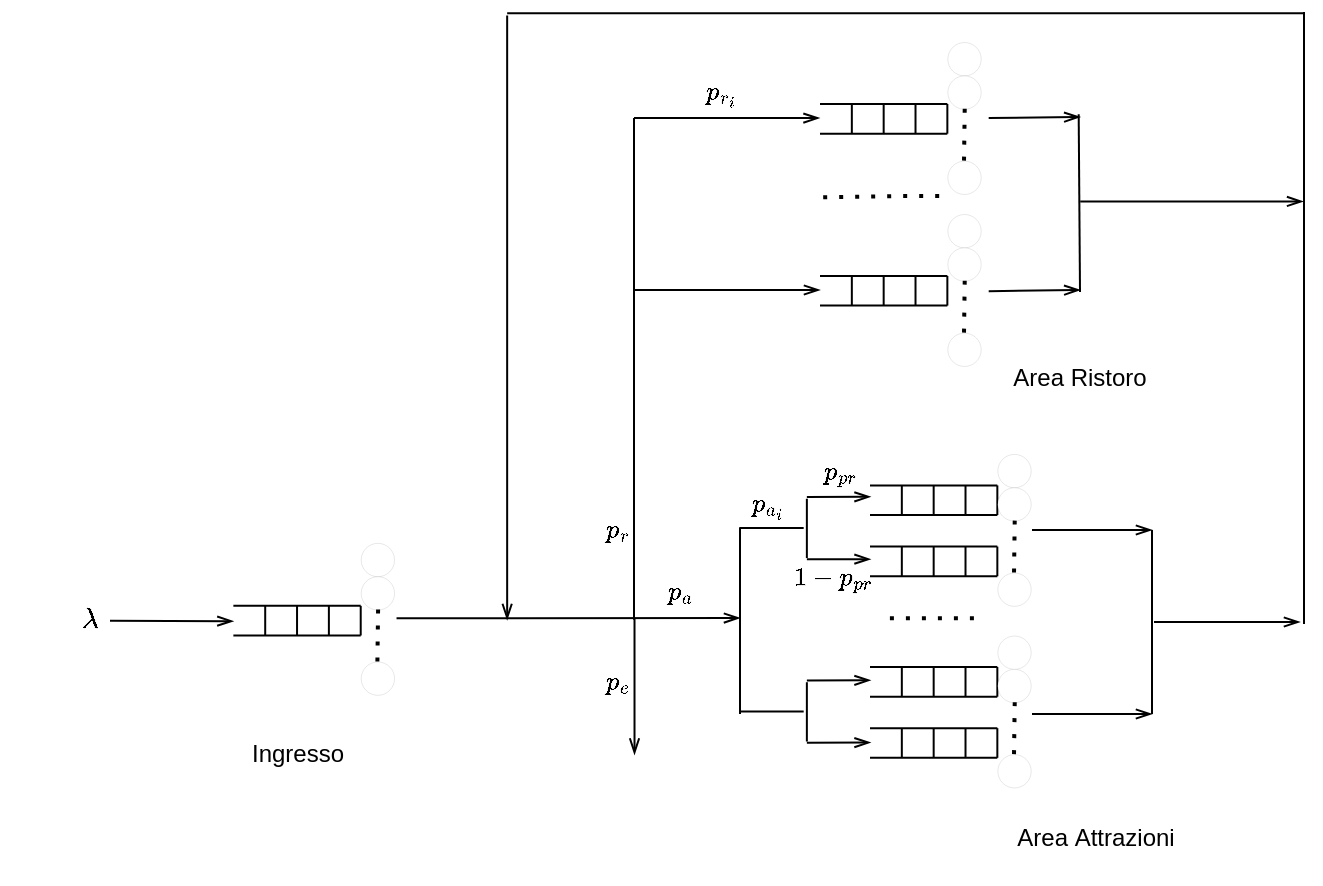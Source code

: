 <mxfile version="24.7.5" pages="3">
  <diagram name="Base_Model" id="0XX8voWQZg67bfcwIz8j">
    <mxGraphModel dx="830" dy="481" grid="1" gridSize="10" guides="1" tooltips="1" connect="1" arrows="1" fold="1" page="1" pageScale="1" pageWidth="827" pageHeight="1169" math="1" shadow="0">
      <root>
        <mxCell id="0" />
        <mxCell id="1" parent="0" />
        <mxCell id="9YF9n_oOePTZYvX8SAIh-27" value="" style="group" parent="1" vertex="1" connectable="0">
          <mxGeometry x="176.683" y="355.931" width="63.673" height="14.826" as="geometry" />
        </mxCell>
        <mxCell id="9YF9n_oOePTZYvX8SAIh-28" value="" style="endArrow=none;html=1;rounded=0;" parent="9YF9n_oOePTZYvX8SAIh-27" edge="1">
          <mxGeometry width="50" height="50" relative="1" as="geometry">
            <mxPoint as="sourcePoint" />
            <mxPoint x="63.673" as="targetPoint" />
          </mxGeometry>
        </mxCell>
        <mxCell id="9YF9n_oOePTZYvX8SAIh-29" value="" style="endArrow=none;html=1;rounded=0;" parent="9YF9n_oOePTZYvX8SAIh-27" edge="1">
          <mxGeometry width="50" height="50" relative="1" as="geometry">
            <mxPoint x="63.673" y="14.826" as="sourcePoint" />
            <mxPoint x="63.673" as="targetPoint" />
          </mxGeometry>
        </mxCell>
        <mxCell id="9YF9n_oOePTZYvX8SAIh-30" value="" style="endArrow=none;html=1;rounded=0;" parent="9YF9n_oOePTZYvX8SAIh-27" edge="1">
          <mxGeometry width="50" height="50" relative="1" as="geometry">
            <mxPoint y="14.826" as="sourcePoint" />
            <mxPoint x="63.673" y="14.826" as="targetPoint" />
          </mxGeometry>
        </mxCell>
        <mxCell id="9YF9n_oOePTZYvX8SAIh-31" value="" style="endArrow=none;html=1;rounded=0;" parent="9YF9n_oOePTZYvX8SAIh-27" edge="1">
          <mxGeometry width="50" height="50" relative="1" as="geometry">
            <mxPoint x="47.755" y="14.826" as="sourcePoint" />
            <mxPoint x="47.755" as="targetPoint" />
          </mxGeometry>
        </mxCell>
        <mxCell id="9YF9n_oOePTZYvX8SAIh-32" value="" style="endArrow=none;html=1;rounded=0;" parent="9YF9n_oOePTZYvX8SAIh-27" edge="1">
          <mxGeometry width="50" height="50" relative="1" as="geometry">
            <mxPoint x="31.837" y="14.826" as="sourcePoint" />
            <mxPoint x="31.837" as="targetPoint" />
          </mxGeometry>
        </mxCell>
        <mxCell id="9YF9n_oOePTZYvX8SAIh-33" value="" style="endArrow=none;html=1;rounded=0;" parent="9YF9n_oOePTZYvX8SAIh-27" edge="1">
          <mxGeometry width="50" height="50" relative="1" as="geometry">
            <mxPoint x="15.918" y="14.826" as="sourcePoint" />
            <mxPoint x="15.918" as="targetPoint" />
          </mxGeometry>
        </mxCell>
        <mxCell id="9YF9n_oOePTZYvX8SAIh-35" value="Ingresso" style="text;html=1;align=center;verticalAlign=middle;whiteSpace=wrap;rounded=0;fontSize=12;" parent="1" vertex="1">
          <mxGeometry x="160.764" y="415.412" width="95.51" height="29.652" as="geometry" />
        </mxCell>
        <mxCell id="9YF9n_oOePTZYvX8SAIh-41" value="" style="group" parent="1" vertex="1" connectable="0">
          <mxGeometry x="240.356" y="324.426" width="17.908" height="75.982" as="geometry" />
        </mxCell>
        <mxCell id="9YF9n_oOePTZYvX8SAIh-36" value="" style="ellipse;whiteSpace=wrap;html=1;aspect=fixed;strokeWidth=0;" parent="9YF9n_oOePTZYvX8SAIh-41" vertex="1">
          <mxGeometry width="16.679" height="16.679" as="geometry" />
        </mxCell>
        <mxCell id="9YF9n_oOePTZYvX8SAIh-37" value="" style="ellipse;whiteSpace=wrap;html=1;aspect=fixed;strokeWidth=0;" parent="9YF9n_oOePTZYvX8SAIh-41" vertex="1">
          <mxGeometry y="16.679" width="16.679" height="16.679" as="geometry" />
        </mxCell>
        <mxCell id="9YF9n_oOePTZYvX8SAIh-38" value="" style="ellipse;whiteSpace=wrap;html=1;aspect=fixed;strokeWidth=0;direction=south;" parent="9YF9n_oOePTZYvX8SAIh-41" vertex="1">
          <mxGeometry y="59.303" width="16.679" height="16.679" as="geometry" />
        </mxCell>
        <mxCell id="9YF9n_oOePTZYvX8SAIh-39" value="" style="endArrow=none;dashed=1;html=1;dashPattern=1 3;strokeWidth=2;rounded=0;exitX=0;exitY=0.5;exitDx=0;exitDy=0;" parent="9YF9n_oOePTZYvX8SAIh-41" source="9YF9n_oOePTZYvX8SAIh-38" edge="1">
          <mxGeometry width="50" height="50" relative="1" as="geometry">
            <mxPoint x="8.691" y="48.184" as="sourcePoint" />
            <mxPoint x="8.691" y="33.358" as="targetPoint" />
          </mxGeometry>
        </mxCell>
        <mxCell id="9YF9n_oOePTZYvX8SAIh-47" value="" style="endArrow=openThin;html=1;rounded=0;endFill=0;" parent="1" edge="1">
          <mxGeometry width="50" height="50" relative="1" as="geometry">
            <mxPoint x="114.999" y="363.344" as="sourcePoint" />
            <mxPoint x="176.683" y="363.581" as="targetPoint" />
          </mxGeometry>
        </mxCell>
        <mxCell id="9YF9n_oOePTZYvX8SAIh-154" value="" style="endArrow=openThin;html=1;rounded=0;endFill=0;startArrow=none;startFill=0;" parent="1" edge="1">
          <mxGeometry width="50" height="50" relative="1" as="geometry">
            <mxPoint x="258.264" y="362.173" as="sourcePoint" />
            <mxPoint x="430" y="362" as="targetPoint" />
          </mxGeometry>
        </mxCell>
        <mxCell id="9moDIsOlo_BN7XgSZu5O-12" value="$$p_a$$" style="edgeLabel;html=1;align=center;verticalAlign=middle;resizable=0;points=[];labelBackgroundColor=none;" parent="9YF9n_oOePTZYvX8SAIh-154" vertex="1" connectable="0">
          <mxGeometry x="0.642" y="-1" relative="1" as="geometry">
            <mxPoint y="-14" as="offset" />
          </mxGeometry>
        </mxCell>
        <mxCell id="9YF9n_oOePTZYvX8SAIh-191" value="" style="endArrow=none;html=1;rounded=0;endFill=0;startArrow=openThin;startFill=0;" parent="1" edge="1">
          <mxGeometry width="50" height="50" relative="1" as="geometry">
            <mxPoint x="377.254" y="430.238" as="sourcePoint" />
            <mxPoint x="377.254" y="362.039" as="targetPoint" />
          </mxGeometry>
        </mxCell>
        <mxCell id="9moDIsOlo_BN7XgSZu5O-11" value="$$p_e$$" style="edgeLabel;html=1;align=center;verticalAlign=middle;resizable=0;points=[];labelBackgroundColor=none;" parent="9YF9n_oOePTZYvX8SAIh-191" vertex="1" connectable="0">
          <mxGeometry x="0.264" y="1" relative="1" as="geometry">
            <mxPoint x="-8" y="7" as="offset" />
          </mxGeometry>
        </mxCell>
        <mxCell id="9YF9n_oOePTZYvX8SAIh-192" value="" style="endArrow=none;html=1;rounded=0;endFill=0;startArrow=openThin;startFill=0;" parent="1" edge="1">
          <mxGeometry width="50" height="50" relative="1" as="geometry">
            <mxPoint x="313.581" y="362.973" as="sourcePoint" />
            <mxPoint x="313.581" y="60.706" as="targetPoint" />
          </mxGeometry>
        </mxCell>
        <mxCell id="9YF9n_oOePTZYvX8SAIh-211" value="" style="endArrow=none;html=1;rounded=0;" parent="1" edge="1">
          <mxGeometry width="50" height="50" relative="1" as="geometry">
            <mxPoint x="430" y="410" as="sourcePoint" />
            <mxPoint x="430.004" y="316.632" as="targetPoint" />
          </mxGeometry>
        </mxCell>
        <mxCell id="9YF9n_oOePTZYvX8SAIh-212" value="" style="group" parent="1" vertex="1" connectable="0">
          <mxGeometry x="430.004" y="279.949" width="146.847" height="75.982" as="geometry" />
        </mxCell>
        <mxCell id="9YF9n_oOePTZYvX8SAIh-138" value="" style="group" parent="9YF9n_oOePTZYvX8SAIh-212" vertex="1" connectable="0">
          <mxGeometry y="21.483" width="65.265" height="31.149" as="geometry" />
        </mxCell>
        <mxCell id="9YF9n_oOePTZYvX8SAIh-134" value="" style="endArrow=openThin;html=1;rounded=0;endFill=0;" parent="9YF9n_oOePTZYvX8SAIh-138" edge="1">
          <mxGeometry width="50" height="50" relative="1" as="geometry">
            <mxPoint x="33.429" y="0.015" as="sourcePoint" />
            <mxPoint x="65.265" as="targetPoint" />
          </mxGeometry>
        </mxCell>
        <mxCell id="9moDIsOlo_BN7XgSZu5O-15" value="$$p_{pr}$$" style="edgeLabel;align=center;verticalAlign=middle;resizable=1;points=[];html=1;labelBackgroundColor=none;" parent="9YF9n_oOePTZYvX8SAIh-134" vertex="1" connectable="0">
          <mxGeometry relative="1" as="geometry">
            <mxPoint y="-13" as="offset" />
          </mxGeometry>
        </mxCell>
        <mxCell id="9YF9n_oOePTZYvX8SAIh-135" value="" style="endArrow=openThin;html=1;rounded=0;endFill=0;" parent="9YF9n_oOePTZYvX8SAIh-138" edge="1">
          <mxGeometry width="50" height="50" relative="1" as="geometry">
            <mxPoint x="33.429" y="31.149" as="sourcePoint" />
            <mxPoint x="65.265" y="31.134" as="targetPoint" />
          </mxGeometry>
        </mxCell>
        <mxCell id="9moDIsOlo_BN7XgSZu5O-18" value="$$1-p_{pr}$$" style="edgeLabel;html=1;align=center;verticalAlign=middle;resizable=0;points=[];labelBackgroundColor=none;" parent="9YF9n_oOePTZYvX8SAIh-135" vertex="1" connectable="0">
          <mxGeometry x="-0.21" y="1" relative="1" as="geometry">
            <mxPoint y="10" as="offset" />
          </mxGeometry>
        </mxCell>
        <mxCell id="9YF9n_oOePTZYvX8SAIh-136" value="" style="endArrow=none;html=1;rounded=0;" parent="9YF9n_oOePTZYvX8SAIh-138" edge="1">
          <mxGeometry width="50" height="50" relative="1" as="geometry">
            <mxPoint x="33.429" y="30.586" as="sourcePoint" />
            <mxPoint x="33.429" y="0.934" as="targetPoint" />
          </mxGeometry>
        </mxCell>
        <mxCell id="9YF9n_oOePTZYvX8SAIh-137" value="" style="endArrow=none;html=1;rounded=0;" parent="9YF9n_oOePTZYvX8SAIh-138" edge="1">
          <mxGeometry width="50" height="50" relative="1" as="geometry">
            <mxPoint y="15.612" as="sourcePoint" />
            <mxPoint x="31.837" y="15.612" as="targetPoint" />
          </mxGeometry>
        </mxCell>
        <mxCell id="9moDIsOlo_BN7XgSZu5O-14" value="$$p_{a_i}$$" style="edgeLabel;html=1;align=center;verticalAlign=middle;resizable=0;points=[];labelBackgroundColor=none;" parent="9YF9n_oOePTZYvX8SAIh-137" vertex="1" connectable="0">
          <mxGeometry x="-0.13" y="1" relative="1" as="geometry">
            <mxPoint y="-11" as="offset" />
          </mxGeometry>
        </mxCell>
        <mxCell id="9YF9n_oOePTZYvX8SAIh-156" value="" style="group" parent="9YF9n_oOePTZYvX8SAIh-212" vertex="1" connectable="0">
          <mxGeometry x="64.995" width="81.582" height="75.982" as="geometry" />
        </mxCell>
        <mxCell id="9YF9n_oOePTZYvX8SAIh-157" value="" style="group" parent="9YF9n_oOePTZYvX8SAIh-156" vertex="1" connectable="0">
          <mxGeometry y="15.76" width="63.673" height="14.826" as="geometry" />
        </mxCell>
        <mxCell id="9YF9n_oOePTZYvX8SAIh-158" value="" style="endArrow=none;html=1;rounded=0;" parent="9YF9n_oOePTZYvX8SAIh-157" edge="1">
          <mxGeometry width="50" height="50" relative="1" as="geometry">
            <mxPoint as="sourcePoint" />
            <mxPoint x="63.673" as="targetPoint" />
          </mxGeometry>
        </mxCell>
        <mxCell id="9YF9n_oOePTZYvX8SAIh-159" value="" style="endArrow=none;html=1;rounded=0;" parent="9YF9n_oOePTZYvX8SAIh-157" edge="1">
          <mxGeometry width="50" height="50" relative="1" as="geometry">
            <mxPoint x="63.673" y="14.826" as="sourcePoint" />
            <mxPoint x="63.673" as="targetPoint" />
          </mxGeometry>
        </mxCell>
        <mxCell id="9YF9n_oOePTZYvX8SAIh-160" value="" style="endArrow=none;html=1;rounded=0;" parent="9YF9n_oOePTZYvX8SAIh-157" edge="1">
          <mxGeometry width="50" height="50" relative="1" as="geometry">
            <mxPoint y="14.826" as="sourcePoint" />
            <mxPoint x="63.673" y="14.826" as="targetPoint" />
          </mxGeometry>
        </mxCell>
        <mxCell id="9YF9n_oOePTZYvX8SAIh-161" value="" style="endArrow=none;html=1;rounded=0;" parent="9YF9n_oOePTZYvX8SAIh-157" edge="1">
          <mxGeometry width="50" height="50" relative="1" as="geometry">
            <mxPoint x="47.755" y="14.826" as="sourcePoint" />
            <mxPoint x="47.755" as="targetPoint" />
          </mxGeometry>
        </mxCell>
        <mxCell id="9YF9n_oOePTZYvX8SAIh-162" value="" style="endArrow=none;html=1;rounded=0;" parent="9YF9n_oOePTZYvX8SAIh-157" edge="1">
          <mxGeometry width="50" height="50" relative="1" as="geometry">
            <mxPoint x="31.837" y="14.826" as="sourcePoint" />
            <mxPoint x="31.837" as="targetPoint" />
          </mxGeometry>
        </mxCell>
        <mxCell id="9YF9n_oOePTZYvX8SAIh-163" value="" style="endArrow=none;html=1;rounded=0;" parent="9YF9n_oOePTZYvX8SAIh-157" edge="1">
          <mxGeometry width="50" height="50" relative="1" as="geometry">
            <mxPoint x="15.918" y="14.826" as="sourcePoint" />
            <mxPoint x="15.918" as="targetPoint" />
          </mxGeometry>
        </mxCell>
        <mxCell id="9YF9n_oOePTZYvX8SAIh-164" value="" style="group" parent="9YF9n_oOePTZYvX8SAIh-156" vertex="1" connectable="0">
          <mxGeometry y="46.331" width="63.673" height="14.826" as="geometry" />
        </mxCell>
        <mxCell id="9YF9n_oOePTZYvX8SAIh-165" value="" style="endArrow=none;html=1;rounded=0;" parent="9YF9n_oOePTZYvX8SAIh-164" edge="1">
          <mxGeometry width="50" height="50" relative="1" as="geometry">
            <mxPoint as="sourcePoint" />
            <mxPoint x="63.673" as="targetPoint" />
          </mxGeometry>
        </mxCell>
        <mxCell id="9YF9n_oOePTZYvX8SAIh-166" value="" style="endArrow=none;html=1;rounded=0;" parent="9YF9n_oOePTZYvX8SAIh-164" edge="1">
          <mxGeometry width="50" height="50" relative="1" as="geometry">
            <mxPoint x="63.673" y="14.826" as="sourcePoint" />
            <mxPoint x="63.673" as="targetPoint" />
          </mxGeometry>
        </mxCell>
        <mxCell id="9YF9n_oOePTZYvX8SAIh-167" value="" style="endArrow=none;html=1;rounded=0;" parent="9YF9n_oOePTZYvX8SAIh-164" edge="1">
          <mxGeometry width="50" height="50" relative="1" as="geometry">
            <mxPoint y="14.826" as="sourcePoint" />
            <mxPoint x="63.673" y="14.826" as="targetPoint" />
          </mxGeometry>
        </mxCell>
        <mxCell id="9YF9n_oOePTZYvX8SAIh-168" value="" style="endArrow=none;html=1;rounded=0;" parent="9YF9n_oOePTZYvX8SAIh-164" edge="1">
          <mxGeometry width="50" height="50" relative="1" as="geometry">
            <mxPoint x="47.755" y="14.826" as="sourcePoint" />
            <mxPoint x="47.755" as="targetPoint" />
          </mxGeometry>
        </mxCell>
        <mxCell id="9YF9n_oOePTZYvX8SAIh-169" value="" style="endArrow=none;html=1;rounded=0;" parent="9YF9n_oOePTZYvX8SAIh-164" edge="1">
          <mxGeometry width="50" height="50" relative="1" as="geometry">
            <mxPoint x="31.837" y="14.826" as="sourcePoint" />
            <mxPoint x="31.837" as="targetPoint" />
          </mxGeometry>
        </mxCell>
        <mxCell id="9YF9n_oOePTZYvX8SAIh-170" value="" style="endArrow=none;html=1;rounded=0;" parent="9YF9n_oOePTZYvX8SAIh-164" edge="1">
          <mxGeometry width="50" height="50" relative="1" as="geometry">
            <mxPoint x="15.918" y="14.826" as="sourcePoint" />
            <mxPoint x="15.918" as="targetPoint" />
          </mxGeometry>
        </mxCell>
        <mxCell id="9YF9n_oOePTZYvX8SAIh-171" value="" style="group" parent="9YF9n_oOePTZYvX8SAIh-156" vertex="1" connectable="0">
          <mxGeometry x="63.673" width="17.908" height="75.982" as="geometry" />
        </mxCell>
        <mxCell id="9YF9n_oOePTZYvX8SAIh-172" value="" style="ellipse;whiteSpace=wrap;html=1;aspect=fixed;strokeWidth=0;" parent="9YF9n_oOePTZYvX8SAIh-171" vertex="1">
          <mxGeometry width="16.679" height="16.679" as="geometry" />
        </mxCell>
        <mxCell id="9YF9n_oOePTZYvX8SAIh-173" value="" style="ellipse;whiteSpace=wrap;html=1;aspect=fixed;strokeWidth=0;" parent="9YF9n_oOePTZYvX8SAIh-171" vertex="1">
          <mxGeometry y="16.679" width="16.679" height="16.679" as="geometry" />
        </mxCell>
        <mxCell id="9YF9n_oOePTZYvX8SAIh-174" value="" style="ellipse;whiteSpace=wrap;html=1;aspect=fixed;strokeWidth=0;direction=south;" parent="9YF9n_oOePTZYvX8SAIh-171" vertex="1">
          <mxGeometry y="59.303" width="16.679" height="16.679" as="geometry" />
        </mxCell>
        <mxCell id="9YF9n_oOePTZYvX8SAIh-175" value="" style="endArrow=none;dashed=1;html=1;dashPattern=1 3;strokeWidth=2;rounded=0;exitX=0;exitY=0.5;exitDx=0;exitDy=0;" parent="9YF9n_oOePTZYvX8SAIh-171" source="9YF9n_oOePTZYvX8SAIh-174" edge="1">
          <mxGeometry width="50" height="50" relative="1" as="geometry">
            <mxPoint x="8.691" y="48.184" as="sourcePoint" />
            <mxPoint x="8.691" y="33.358" as="targetPoint" />
          </mxGeometry>
        </mxCell>
        <mxCell id="9YF9n_oOePTZYvX8SAIh-213" value="" style="group" parent="1" vertex="1" connectable="0">
          <mxGeometry x="430.004" y="370.757" width="146.847" height="75.982" as="geometry" />
        </mxCell>
        <mxCell id="9YF9n_oOePTZYvX8SAIh-80" value="" style="group" parent="9YF9n_oOePTZYvX8SAIh-213" vertex="1" connectable="0">
          <mxGeometry x="64.995" width="81.582" height="75.982" as="geometry" />
        </mxCell>
        <mxCell id="9YF9n_oOePTZYvX8SAIh-81" value="" style="group" parent="9YF9n_oOePTZYvX8SAIh-80" vertex="1" connectable="0">
          <mxGeometry y="15.76" width="63.673" height="14.826" as="geometry" />
        </mxCell>
        <mxCell id="9YF9n_oOePTZYvX8SAIh-82" value="" style="endArrow=none;html=1;rounded=0;" parent="9YF9n_oOePTZYvX8SAIh-81" edge="1">
          <mxGeometry width="50" height="50" relative="1" as="geometry">
            <mxPoint as="sourcePoint" />
            <mxPoint x="63.673" as="targetPoint" />
          </mxGeometry>
        </mxCell>
        <mxCell id="9YF9n_oOePTZYvX8SAIh-83" value="" style="endArrow=none;html=1;rounded=0;" parent="9YF9n_oOePTZYvX8SAIh-81" edge="1">
          <mxGeometry width="50" height="50" relative="1" as="geometry">
            <mxPoint x="63.673" y="14.826" as="sourcePoint" />
            <mxPoint x="63.673" as="targetPoint" />
          </mxGeometry>
        </mxCell>
        <mxCell id="9YF9n_oOePTZYvX8SAIh-84" value="" style="endArrow=none;html=1;rounded=0;" parent="9YF9n_oOePTZYvX8SAIh-81" edge="1">
          <mxGeometry width="50" height="50" relative="1" as="geometry">
            <mxPoint y="14.826" as="sourcePoint" />
            <mxPoint x="63.673" y="14.826" as="targetPoint" />
          </mxGeometry>
        </mxCell>
        <mxCell id="9YF9n_oOePTZYvX8SAIh-85" value="" style="endArrow=none;html=1;rounded=0;" parent="9YF9n_oOePTZYvX8SAIh-81" edge="1">
          <mxGeometry width="50" height="50" relative="1" as="geometry">
            <mxPoint x="47.755" y="14.826" as="sourcePoint" />
            <mxPoint x="47.755" as="targetPoint" />
          </mxGeometry>
        </mxCell>
        <mxCell id="9YF9n_oOePTZYvX8SAIh-86" value="" style="endArrow=none;html=1;rounded=0;" parent="9YF9n_oOePTZYvX8SAIh-81" edge="1">
          <mxGeometry width="50" height="50" relative="1" as="geometry">
            <mxPoint x="31.837" y="14.826" as="sourcePoint" />
            <mxPoint x="31.837" as="targetPoint" />
          </mxGeometry>
        </mxCell>
        <mxCell id="9YF9n_oOePTZYvX8SAIh-87" value="" style="endArrow=none;html=1;rounded=0;" parent="9YF9n_oOePTZYvX8SAIh-81" edge="1">
          <mxGeometry width="50" height="50" relative="1" as="geometry">
            <mxPoint x="15.918" y="14.826" as="sourcePoint" />
            <mxPoint x="15.918" as="targetPoint" />
          </mxGeometry>
        </mxCell>
        <mxCell id="9YF9n_oOePTZYvX8SAIh-88" value="" style="group" parent="9YF9n_oOePTZYvX8SAIh-80" vertex="1" connectable="0">
          <mxGeometry y="46.331" width="63.673" height="14.826" as="geometry" />
        </mxCell>
        <mxCell id="9YF9n_oOePTZYvX8SAIh-89" value="" style="endArrow=none;html=1;rounded=0;" parent="9YF9n_oOePTZYvX8SAIh-88" edge="1">
          <mxGeometry width="50" height="50" relative="1" as="geometry">
            <mxPoint as="sourcePoint" />
            <mxPoint x="63.673" as="targetPoint" />
          </mxGeometry>
        </mxCell>
        <mxCell id="9YF9n_oOePTZYvX8SAIh-90" value="" style="endArrow=none;html=1;rounded=0;" parent="9YF9n_oOePTZYvX8SAIh-88" edge="1">
          <mxGeometry width="50" height="50" relative="1" as="geometry">
            <mxPoint x="63.673" y="14.826" as="sourcePoint" />
            <mxPoint x="63.673" as="targetPoint" />
          </mxGeometry>
        </mxCell>
        <mxCell id="9YF9n_oOePTZYvX8SAIh-91" value="" style="endArrow=none;html=1;rounded=0;" parent="9YF9n_oOePTZYvX8SAIh-88" edge="1">
          <mxGeometry width="50" height="50" relative="1" as="geometry">
            <mxPoint y="14.826" as="sourcePoint" />
            <mxPoint x="63.673" y="14.826" as="targetPoint" />
          </mxGeometry>
        </mxCell>
        <mxCell id="9YF9n_oOePTZYvX8SAIh-92" value="" style="endArrow=none;html=1;rounded=0;" parent="9YF9n_oOePTZYvX8SAIh-88" edge="1">
          <mxGeometry width="50" height="50" relative="1" as="geometry">
            <mxPoint x="47.755" y="14.826" as="sourcePoint" />
            <mxPoint x="47.755" as="targetPoint" />
          </mxGeometry>
        </mxCell>
        <mxCell id="9YF9n_oOePTZYvX8SAIh-93" value="" style="endArrow=none;html=1;rounded=0;" parent="9YF9n_oOePTZYvX8SAIh-88" edge="1">
          <mxGeometry width="50" height="50" relative="1" as="geometry">
            <mxPoint x="31.837" y="14.826" as="sourcePoint" />
            <mxPoint x="31.837" as="targetPoint" />
          </mxGeometry>
        </mxCell>
        <mxCell id="9YF9n_oOePTZYvX8SAIh-94" value="" style="endArrow=none;html=1;rounded=0;" parent="9YF9n_oOePTZYvX8SAIh-88" edge="1">
          <mxGeometry width="50" height="50" relative="1" as="geometry">
            <mxPoint x="15.918" y="14.826" as="sourcePoint" />
            <mxPoint x="15.918" as="targetPoint" />
          </mxGeometry>
        </mxCell>
        <mxCell id="9YF9n_oOePTZYvX8SAIh-95" value="" style="group" parent="9YF9n_oOePTZYvX8SAIh-80" vertex="1" connectable="0">
          <mxGeometry x="63.673" width="17.908" height="75.982" as="geometry" />
        </mxCell>
        <mxCell id="9YF9n_oOePTZYvX8SAIh-96" value="" style="ellipse;whiteSpace=wrap;html=1;aspect=fixed;strokeWidth=0;" parent="9YF9n_oOePTZYvX8SAIh-95" vertex="1">
          <mxGeometry width="16.679" height="16.679" as="geometry" />
        </mxCell>
        <mxCell id="9YF9n_oOePTZYvX8SAIh-97" value="" style="ellipse;whiteSpace=wrap;html=1;aspect=fixed;strokeWidth=0;" parent="9YF9n_oOePTZYvX8SAIh-95" vertex="1">
          <mxGeometry y="16.679" width="16.679" height="16.679" as="geometry" />
        </mxCell>
        <mxCell id="9YF9n_oOePTZYvX8SAIh-98" value="" style="ellipse;whiteSpace=wrap;html=1;aspect=fixed;strokeWidth=0;direction=south;" parent="9YF9n_oOePTZYvX8SAIh-95" vertex="1">
          <mxGeometry y="59.303" width="16.679" height="16.679" as="geometry" />
        </mxCell>
        <mxCell id="9YF9n_oOePTZYvX8SAIh-99" value="" style="endArrow=none;dashed=1;html=1;dashPattern=1 3;strokeWidth=2;rounded=0;exitX=0;exitY=0.5;exitDx=0;exitDy=0;" parent="9YF9n_oOePTZYvX8SAIh-95" source="9YF9n_oOePTZYvX8SAIh-98" edge="1">
          <mxGeometry width="50" height="50" relative="1" as="geometry">
            <mxPoint x="8.691" y="48.184" as="sourcePoint" />
            <mxPoint x="8.691" y="33.358" as="targetPoint" />
          </mxGeometry>
        </mxCell>
        <mxCell id="9YF9n_oOePTZYvX8SAIh-144" value="" style="group" parent="9YF9n_oOePTZYvX8SAIh-213" vertex="1" connectable="0">
          <mxGeometry y="22.417" width="65.265" height="31.149" as="geometry" />
        </mxCell>
        <mxCell id="9YF9n_oOePTZYvX8SAIh-145" value="" style="endArrow=openThin;html=1;rounded=0;endFill=0;" parent="9YF9n_oOePTZYvX8SAIh-144" edge="1">
          <mxGeometry width="50" height="50" relative="1" as="geometry">
            <mxPoint x="33.429" y="0.015" as="sourcePoint" />
            <mxPoint x="65.265" as="targetPoint" />
          </mxGeometry>
        </mxCell>
        <mxCell id="9YF9n_oOePTZYvX8SAIh-146" value="" style="endArrow=openThin;html=1;rounded=0;endFill=0;" parent="9YF9n_oOePTZYvX8SAIh-144" edge="1">
          <mxGeometry width="50" height="50" relative="1" as="geometry">
            <mxPoint x="33.429" y="31.149" as="sourcePoint" />
            <mxPoint x="65.265" y="31.134" as="targetPoint" />
          </mxGeometry>
        </mxCell>
        <mxCell id="9YF9n_oOePTZYvX8SAIh-147" value="" style="endArrow=none;html=1;rounded=0;" parent="9YF9n_oOePTZYvX8SAIh-144" edge="1">
          <mxGeometry width="50" height="50" relative="1" as="geometry">
            <mxPoint x="33.429" y="30.586" as="sourcePoint" />
            <mxPoint x="33.429" y="0.934" as="targetPoint" />
          </mxGeometry>
        </mxCell>
        <mxCell id="9YF9n_oOePTZYvX8SAIh-148" value="" style="endArrow=none;html=1;rounded=0;" parent="9YF9n_oOePTZYvX8SAIh-144" edge="1">
          <mxGeometry width="50" height="50" relative="1" as="geometry">
            <mxPoint y="15.612" as="sourcePoint" />
            <mxPoint x="31.837" y="15.612" as="targetPoint" />
          </mxGeometry>
        </mxCell>
        <mxCell id="9YF9n_oOePTZYvX8SAIh-214" value="" style="endArrow=none;html=1;rounded=0;" parent="1" edge="1">
          <mxGeometry width="50" height="50" relative="1" as="geometry">
            <mxPoint x="636" y="410" as="sourcePoint" />
            <mxPoint x="636" y="318" as="targetPoint" />
          </mxGeometry>
        </mxCell>
        <mxCell id="9YF9n_oOePTZYvX8SAIh-215" value="" style="endArrow=openThin;html=1;rounded=0;endFill=0;" parent="1" edge="1">
          <mxGeometry width="50" height="50" relative="1" as="geometry">
            <mxPoint x="576" y="318" as="sourcePoint" />
            <mxPoint x="636" y="318" as="targetPoint" />
          </mxGeometry>
        </mxCell>
        <mxCell id="9YF9n_oOePTZYvX8SAIh-216" value="" style="endArrow=openThin;html=1;rounded=0;endFill=0;" parent="1" edge="1">
          <mxGeometry width="50" height="50" relative="1" as="geometry">
            <mxPoint x="576" y="410" as="sourcePoint" />
            <mxPoint x="636" y="410" as="targetPoint" />
          </mxGeometry>
        </mxCell>
        <mxCell id="9YF9n_oOePTZYvX8SAIh-219" value="" style="endArrow=none;html=1;rounded=0;" parent="1" edge="1">
          <mxGeometry width="50" height="50" relative="1" as="geometry">
            <mxPoint x="712" y="365" as="sourcePoint" />
            <mxPoint x="712" y="59" as="targetPoint" />
          </mxGeometry>
        </mxCell>
        <mxCell id="9YF9n_oOePTZYvX8SAIh-220" value="" style="endArrow=none;html=1;rounded=0;" parent="1" edge="1">
          <mxGeometry width="50" height="50" relative="1" as="geometry">
            <mxPoint x="313.581" y="59.594" as="sourcePoint" />
            <mxPoint x="711.54" y="59.594" as="targetPoint" />
          </mxGeometry>
        </mxCell>
        <mxCell id="9YF9n_oOePTZYvX8SAIh-238" value="Area&amp;nbsp;&lt;span style=&quot;background-color: initial;&quot;&gt;Attrazioni&lt;/span&gt;" style="text;html=1;align=center;verticalAlign=middle;whiteSpace=wrap;rounded=0;fontSize=12;" parent="1" vertex="1">
          <mxGeometry x="560.001" y="449.999" width="95.51" height="44.477" as="geometry" />
        </mxCell>
        <mxCell id="9YF9n_oOePTZYvX8SAIh-239" value="" style="endArrow=none;dashed=1;html=1;dashPattern=1 3;strokeWidth=2;rounded=0;" parent="1" edge="1">
          <mxGeometry width="50" height="50" relative="1" as="geometry">
            <mxPoint x="504.949" y="362.069" as="sourcePoint" />
            <mxPoint x="552.704" y="362.069" as="targetPoint" />
          </mxGeometry>
        </mxCell>
        <mxCell id="9YF9n_oOePTZYvX8SAIh-240" value="Area Ristoro" style="text;html=1;align=center;verticalAlign=middle;whiteSpace=wrap;rounded=0;fontSize=12;" parent="1" vertex="1">
          <mxGeometry x="551.576" y="219.997" width="95.51" height="44.477" as="geometry" />
        </mxCell>
        <mxCell id="9YF9n_oOePTZYvX8SAIh-241" value="" style="endArrow=openThin;html=1;rounded=0;endFill=0;" parent="1" edge="1">
          <mxGeometry width="50" height="50" relative="1" as="geometry">
            <mxPoint x="377" y="112" as="sourcePoint" />
            <mxPoint x="469.764" y="112.062" as="targetPoint" />
          </mxGeometry>
        </mxCell>
        <mxCell id="9moDIsOlo_BN7XgSZu5O-19" value="$$p_{r_i}$$" style="edgeLabel;html=1;align=center;verticalAlign=middle;resizable=0;points=[];labelBackgroundColor=none;" parent="9YF9n_oOePTZYvX8SAIh-241" vertex="1" connectable="0">
          <mxGeometry x="-0.084" relative="1" as="geometry">
            <mxPoint y="-13" as="offset" />
          </mxGeometry>
        </mxCell>
        <mxCell id="9YF9n_oOePTZYvX8SAIh-261" value="" style="endArrow=none;html=1;rounded=0;" parent="1" edge="1">
          <mxGeometry width="50" height="50" relative="1" as="geometry">
            <mxPoint x="600" y="199" as="sourcePoint" />
            <mxPoint x="599.347" y="110.071" as="targetPoint" />
          </mxGeometry>
        </mxCell>
        <mxCell id="9YF9n_oOePTZYvX8SAIh-262" value="" style="endArrow=openThin;html=1;rounded=0;endFill=0;" parent="1" edge="1">
          <mxGeometry width="50" height="50" relative="1" as="geometry">
            <mxPoint x="554.346" y="112.062" as="sourcePoint" />
            <mxPoint x="600.111" y="111.484" as="targetPoint" />
          </mxGeometry>
        </mxCell>
        <mxCell id="9YF9n_oOePTZYvX8SAIh-263" value="" style="endArrow=openThin;html=1;rounded=0;endFill=0;" parent="1" edge="1">
          <mxGeometry width="50" height="50" relative="1" as="geometry">
            <mxPoint x="554.346" y="198.577" as="sourcePoint" />
            <mxPoint x="600.111" y="197.999" as="targetPoint" />
          </mxGeometry>
        </mxCell>
        <mxCell id="9YF9n_oOePTZYvX8SAIh-283" value="" style="endArrow=openThin;html=1;rounded=0;endFill=0;" parent="1" edge="1">
          <mxGeometry width="50" height="50" relative="1" as="geometry">
            <mxPoint x="600.111" y="153.722" as="sourcePoint" />
            <mxPoint x="711.54" y="153.722" as="targetPoint" />
          </mxGeometry>
        </mxCell>
        <mxCell id="9YF9n_oOePTZYvX8SAIh-284" value="" style="endArrow=openThin;html=1;rounded=0;endFill=0;" parent="1" edge="1">
          <mxGeometry width="50" height="50" relative="1" as="geometry">
            <mxPoint x="637" y="364" as="sourcePoint" />
            <mxPoint x="710" y="364" as="targetPoint" />
          </mxGeometry>
        </mxCell>
        <mxCell id="9YF9n_oOePTZYvX8SAIh-307" value="" style="endArrow=none;dashed=1;html=1;dashPattern=1 3;strokeWidth=2;rounded=0;" parent="1" edge="1">
          <mxGeometry width="50" height="50" relative="1" as="geometry">
            <mxPoint x="471.594" y="151.64" as="sourcePoint" />
            <mxPoint x="535.268" y="151.002" as="targetPoint" />
            <Array as="points">
              <mxPoint x="510" y="151" />
            </Array>
          </mxGeometry>
        </mxCell>
        <mxCell id="5AT_HbX1zXzAGe6IebqW-1" value="" style="endArrow=none;html=1;rounded=0;" parent="1" edge="1">
          <mxGeometry width="50" height="50" relative="1" as="geometry">
            <mxPoint x="377" y="362.93" as="sourcePoint" />
            <mxPoint x="377" y="112" as="targetPoint" />
          </mxGeometry>
        </mxCell>
        <mxCell id="9moDIsOlo_BN7XgSZu5O-13" value="$$p_r$$" style="edgeLabel;html=1;align=center;verticalAlign=middle;resizable=0;points=[];labelBackgroundColor=none;" parent="5AT_HbX1zXzAGe6IebqW-1" vertex="1" connectable="0">
          <mxGeometry x="-0.646" y="1" relative="1" as="geometry">
            <mxPoint x="-8" y="-1" as="offset" />
          </mxGeometry>
        </mxCell>
        <mxCell id="jUhbXI_L2mKJ1Rviw_x4-1" value="" style="group" parent="1" vertex="1" connectable="0">
          <mxGeometry x="470" y="105" width="63.673" height="14.826" as="geometry" />
        </mxCell>
        <mxCell id="jUhbXI_L2mKJ1Rviw_x4-2" value="" style="endArrow=none;html=1;rounded=0;" parent="jUhbXI_L2mKJ1Rviw_x4-1" edge="1">
          <mxGeometry width="50" height="50" relative="1" as="geometry">
            <mxPoint as="sourcePoint" />
            <mxPoint x="63.673" as="targetPoint" />
          </mxGeometry>
        </mxCell>
        <mxCell id="jUhbXI_L2mKJ1Rviw_x4-3" value="" style="endArrow=none;html=1;rounded=0;" parent="jUhbXI_L2mKJ1Rviw_x4-1" edge="1">
          <mxGeometry width="50" height="50" relative="1" as="geometry">
            <mxPoint x="63.673" y="14.826" as="sourcePoint" />
            <mxPoint x="63.673" as="targetPoint" />
          </mxGeometry>
        </mxCell>
        <mxCell id="jUhbXI_L2mKJ1Rviw_x4-4" value="" style="endArrow=none;html=1;rounded=0;" parent="jUhbXI_L2mKJ1Rviw_x4-1" edge="1">
          <mxGeometry width="50" height="50" relative="1" as="geometry">
            <mxPoint y="14.826" as="sourcePoint" />
            <mxPoint x="63.673" y="14.826" as="targetPoint" />
          </mxGeometry>
        </mxCell>
        <mxCell id="jUhbXI_L2mKJ1Rviw_x4-5" value="" style="endArrow=none;html=1;rounded=0;" parent="jUhbXI_L2mKJ1Rviw_x4-1" edge="1">
          <mxGeometry width="50" height="50" relative="1" as="geometry">
            <mxPoint x="47.755" y="14.826" as="sourcePoint" />
            <mxPoint x="47.755" as="targetPoint" />
            <Array as="points">
              <mxPoint x="47.755" y="14.826" />
            </Array>
          </mxGeometry>
        </mxCell>
        <mxCell id="jUhbXI_L2mKJ1Rviw_x4-6" value="" style="endArrow=none;html=1;rounded=0;" parent="jUhbXI_L2mKJ1Rviw_x4-1" edge="1">
          <mxGeometry width="50" height="50" relative="1" as="geometry">
            <mxPoint x="31.837" y="14.826" as="sourcePoint" />
            <mxPoint x="31.837" as="targetPoint" />
          </mxGeometry>
        </mxCell>
        <mxCell id="jUhbXI_L2mKJ1Rviw_x4-7" value="" style="endArrow=none;html=1;rounded=0;" parent="jUhbXI_L2mKJ1Rviw_x4-1" edge="1">
          <mxGeometry width="50" height="50" relative="1" as="geometry">
            <mxPoint x="15.918" y="14.826" as="sourcePoint" />
            <mxPoint x="15.918" as="targetPoint" />
          </mxGeometry>
        </mxCell>
        <mxCell id="hjClthjIbymdZZ-AFwam-1" value="" style="group" parent="1" vertex="1" connectable="0">
          <mxGeometry x="533.67" y="74.02" width="17.908" height="75.982" as="geometry" />
        </mxCell>
        <mxCell id="hjClthjIbymdZZ-AFwam-2" value="" style="ellipse;whiteSpace=wrap;html=1;aspect=fixed;strokeWidth=0;" parent="hjClthjIbymdZZ-AFwam-1" vertex="1">
          <mxGeometry width="16.679" height="16.679" as="geometry" />
        </mxCell>
        <mxCell id="hjClthjIbymdZZ-AFwam-3" value="" style="ellipse;whiteSpace=wrap;html=1;aspect=fixed;strokeWidth=0;" parent="hjClthjIbymdZZ-AFwam-1" vertex="1">
          <mxGeometry y="16.679" width="16.679" height="16.679" as="geometry" />
        </mxCell>
        <mxCell id="hjClthjIbymdZZ-AFwam-4" value="" style="ellipse;whiteSpace=wrap;html=1;aspect=fixed;strokeWidth=0;direction=south;" parent="hjClthjIbymdZZ-AFwam-1" vertex="1">
          <mxGeometry y="59.303" width="16.679" height="16.679" as="geometry" />
        </mxCell>
        <mxCell id="hjClthjIbymdZZ-AFwam-5" value="" style="endArrow=none;dashed=1;html=1;dashPattern=1 3;strokeWidth=2;rounded=0;exitX=0;exitY=0.5;exitDx=0;exitDy=0;" parent="hjClthjIbymdZZ-AFwam-1" source="hjClthjIbymdZZ-AFwam-4" edge="1">
          <mxGeometry width="50" height="50" relative="1" as="geometry">
            <mxPoint x="8.691" y="48.184" as="sourcePoint" />
            <mxPoint x="8.691" y="33.358" as="targetPoint" />
          </mxGeometry>
        </mxCell>
        <mxCell id="hjClthjIbymdZZ-AFwam-6" value="" style="group" parent="1" vertex="1" connectable="0">
          <mxGeometry x="470" y="190.98" width="63.673" height="14.826" as="geometry" />
        </mxCell>
        <mxCell id="hjClthjIbymdZZ-AFwam-7" value="" style="endArrow=none;html=1;rounded=0;" parent="hjClthjIbymdZZ-AFwam-6" edge="1">
          <mxGeometry width="50" height="50" relative="1" as="geometry">
            <mxPoint as="sourcePoint" />
            <mxPoint x="63.673" as="targetPoint" />
          </mxGeometry>
        </mxCell>
        <mxCell id="hjClthjIbymdZZ-AFwam-8" value="" style="endArrow=none;html=1;rounded=0;" parent="hjClthjIbymdZZ-AFwam-6" edge="1">
          <mxGeometry width="50" height="50" relative="1" as="geometry">
            <mxPoint x="63.673" y="14.826" as="sourcePoint" />
            <mxPoint x="63.673" as="targetPoint" />
          </mxGeometry>
        </mxCell>
        <mxCell id="hjClthjIbymdZZ-AFwam-9" value="" style="endArrow=none;html=1;rounded=0;" parent="hjClthjIbymdZZ-AFwam-6" edge="1">
          <mxGeometry width="50" height="50" relative="1" as="geometry">
            <mxPoint y="14.826" as="sourcePoint" />
            <mxPoint x="63.673" y="14.826" as="targetPoint" />
          </mxGeometry>
        </mxCell>
        <mxCell id="hjClthjIbymdZZ-AFwam-10" value="" style="endArrow=none;html=1;rounded=0;" parent="hjClthjIbymdZZ-AFwam-6" edge="1">
          <mxGeometry width="50" height="50" relative="1" as="geometry">
            <mxPoint x="47.755" y="14.826" as="sourcePoint" />
            <mxPoint x="47.755" as="targetPoint" />
            <Array as="points">
              <mxPoint x="47.755" y="14.826" />
            </Array>
          </mxGeometry>
        </mxCell>
        <mxCell id="hjClthjIbymdZZ-AFwam-11" value="" style="endArrow=none;html=1;rounded=0;" parent="hjClthjIbymdZZ-AFwam-6" edge="1">
          <mxGeometry width="50" height="50" relative="1" as="geometry">
            <mxPoint x="31.837" y="14.826" as="sourcePoint" />
            <mxPoint x="31.837" as="targetPoint" />
          </mxGeometry>
        </mxCell>
        <mxCell id="hjClthjIbymdZZ-AFwam-12" value="" style="endArrow=none;html=1;rounded=0;" parent="hjClthjIbymdZZ-AFwam-6" edge="1">
          <mxGeometry width="50" height="50" relative="1" as="geometry">
            <mxPoint x="15.918" y="14.826" as="sourcePoint" />
            <mxPoint x="15.918" as="targetPoint" />
          </mxGeometry>
        </mxCell>
        <mxCell id="hjClthjIbymdZZ-AFwam-13" value="" style="group" parent="1" vertex="1" connectable="0">
          <mxGeometry x="533.67" y="160" width="17.908" height="75.982" as="geometry" />
        </mxCell>
        <mxCell id="hjClthjIbymdZZ-AFwam-14" value="" style="ellipse;whiteSpace=wrap;html=1;aspect=fixed;strokeWidth=0;" parent="hjClthjIbymdZZ-AFwam-13" vertex="1">
          <mxGeometry width="16.679" height="16.679" as="geometry" />
        </mxCell>
        <mxCell id="hjClthjIbymdZZ-AFwam-15" value="" style="ellipse;whiteSpace=wrap;html=1;aspect=fixed;strokeWidth=0;" parent="hjClthjIbymdZZ-AFwam-13" vertex="1">
          <mxGeometry y="16.679" width="16.679" height="16.679" as="geometry" />
        </mxCell>
        <mxCell id="hjClthjIbymdZZ-AFwam-16" value="" style="ellipse;whiteSpace=wrap;html=1;aspect=fixed;strokeWidth=0;direction=south;" parent="hjClthjIbymdZZ-AFwam-13" vertex="1">
          <mxGeometry y="59.303" width="16.679" height="16.679" as="geometry" />
        </mxCell>
        <mxCell id="hjClthjIbymdZZ-AFwam-17" value="" style="endArrow=none;dashed=1;html=1;dashPattern=1 3;strokeWidth=2;rounded=0;exitX=0;exitY=0.5;exitDx=0;exitDy=0;" parent="hjClthjIbymdZZ-AFwam-13" source="hjClthjIbymdZZ-AFwam-16" edge="1">
          <mxGeometry width="50" height="50" relative="1" as="geometry">
            <mxPoint x="8.691" y="48.184" as="sourcePoint" />
            <mxPoint x="8.691" y="33.358" as="targetPoint" />
          </mxGeometry>
        </mxCell>
        <mxCell id="hjClthjIbymdZZ-AFwam-18" value="" style="endArrow=openThin;html=1;rounded=0;endFill=0;" parent="1" edge="1">
          <mxGeometry width="50" height="50" relative="1" as="geometry">
            <mxPoint x="377" y="198" as="sourcePoint" />
            <mxPoint x="470" y="198" as="targetPoint" />
          </mxGeometry>
        </mxCell>
        <mxCell id="9moDIsOlo_BN7XgSZu5O-21" value="$$\lambda$$" style="text;html=1;align=center;verticalAlign=middle;resizable=0;points=[];autosize=1;strokeColor=none;fillColor=none;" parent="1" vertex="1">
          <mxGeometry x="60" y="348.34" width="90" height="30" as="geometry" />
        </mxCell>
      </root>
    </mxGraphModel>
  </diagram>
  <diagram name="Improved_Model" id="TC-XMDmaH_IDvd6har2z">
    <mxGraphModel dx="830" dy="481" grid="1" gridSize="10" guides="1" tooltips="1" connect="1" arrows="1" fold="1" page="1" pageScale="1" pageWidth="827" pageHeight="1169" math="1" shadow="0">
      <root>
        <mxCell id="aqfKTEB2q-6fqXY61QWh-0" />
        <mxCell id="aqfKTEB2q-6fqXY61QWh-1" parent="aqfKTEB2q-6fqXY61QWh-0" />
        <mxCell id="aqfKTEB2q-6fqXY61QWh-2" value="" style="group" vertex="1" connectable="0" parent="aqfKTEB2q-6fqXY61QWh-1">
          <mxGeometry x="176.683" y="355.931" width="63.673" height="14.826" as="geometry" />
        </mxCell>
        <mxCell id="aqfKTEB2q-6fqXY61QWh-3" value="" style="endArrow=none;html=1;rounded=0;" edge="1" parent="aqfKTEB2q-6fqXY61QWh-2">
          <mxGeometry width="50" height="50" relative="1" as="geometry">
            <mxPoint as="sourcePoint" />
            <mxPoint x="63.673" as="targetPoint" />
          </mxGeometry>
        </mxCell>
        <mxCell id="aqfKTEB2q-6fqXY61QWh-4" value="" style="endArrow=none;html=1;rounded=0;" edge="1" parent="aqfKTEB2q-6fqXY61QWh-2">
          <mxGeometry width="50" height="50" relative="1" as="geometry">
            <mxPoint x="63.673" y="14.826" as="sourcePoint" />
            <mxPoint x="63.673" as="targetPoint" />
          </mxGeometry>
        </mxCell>
        <mxCell id="aqfKTEB2q-6fqXY61QWh-5" value="" style="endArrow=none;html=1;rounded=0;" edge="1" parent="aqfKTEB2q-6fqXY61QWh-2">
          <mxGeometry width="50" height="50" relative="1" as="geometry">
            <mxPoint y="14.826" as="sourcePoint" />
            <mxPoint x="63.673" y="14.826" as="targetPoint" />
          </mxGeometry>
        </mxCell>
        <mxCell id="aqfKTEB2q-6fqXY61QWh-6" value="" style="endArrow=none;html=1;rounded=0;" edge="1" parent="aqfKTEB2q-6fqXY61QWh-2">
          <mxGeometry width="50" height="50" relative="1" as="geometry">
            <mxPoint x="47.755" y="14.826" as="sourcePoint" />
            <mxPoint x="47.755" as="targetPoint" />
          </mxGeometry>
        </mxCell>
        <mxCell id="aqfKTEB2q-6fqXY61QWh-7" value="" style="endArrow=none;html=1;rounded=0;" edge="1" parent="aqfKTEB2q-6fqXY61QWh-2">
          <mxGeometry width="50" height="50" relative="1" as="geometry">
            <mxPoint x="31.837" y="14.826" as="sourcePoint" />
            <mxPoint x="31.837" as="targetPoint" />
          </mxGeometry>
        </mxCell>
        <mxCell id="aqfKTEB2q-6fqXY61QWh-8" value="" style="endArrow=none;html=1;rounded=0;" edge="1" parent="aqfKTEB2q-6fqXY61QWh-2">
          <mxGeometry width="50" height="50" relative="1" as="geometry">
            <mxPoint x="15.918" y="14.826" as="sourcePoint" />
            <mxPoint x="15.918" as="targetPoint" />
          </mxGeometry>
        </mxCell>
        <mxCell id="aqfKTEB2q-6fqXY61QWh-9" value="Ingresso" style="text;html=1;align=center;verticalAlign=middle;whiteSpace=wrap;rounded=0;fontSize=12;" vertex="1" parent="aqfKTEB2q-6fqXY61QWh-1">
          <mxGeometry x="160.764" y="415.412" width="95.51" height="29.652" as="geometry" />
        </mxCell>
        <mxCell id="aqfKTEB2q-6fqXY61QWh-10" value="" style="group" vertex="1" connectable="0" parent="aqfKTEB2q-6fqXY61QWh-1">
          <mxGeometry x="240.356" y="324.426" width="17.908" height="75.982" as="geometry" />
        </mxCell>
        <mxCell id="aqfKTEB2q-6fqXY61QWh-11" value="" style="ellipse;whiteSpace=wrap;html=1;aspect=fixed;strokeWidth=0;" vertex="1" parent="aqfKTEB2q-6fqXY61QWh-10">
          <mxGeometry width="16.679" height="16.679" as="geometry" />
        </mxCell>
        <mxCell id="aqfKTEB2q-6fqXY61QWh-12" value="" style="ellipse;whiteSpace=wrap;html=1;aspect=fixed;strokeWidth=0;" vertex="1" parent="aqfKTEB2q-6fqXY61QWh-10">
          <mxGeometry y="16.679" width="16.679" height="16.679" as="geometry" />
        </mxCell>
        <mxCell id="aqfKTEB2q-6fqXY61QWh-13" value="" style="ellipse;whiteSpace=wrap;html=1;aspect=fixed;strokeWidth=0;direction=south;" vertex="1" parent="aqfKTEB2q-6fqXY61QWh-10">
          <mxGeometry y="59.303" width="16.679" height="16.679" as="geometry" />
        </mxCell>
        <mxCell id="aqfKTEB2q-6fqXY61QWh-14" value="" style="endArrow=none;dashed=1;html=1;dashPattern=1 3;strokeWidth=2;rounded=0;exitX=0;exitY=0.5;exitDx=0;exitDy=0;" edge="1" parent="aqfKTEB2q-6fqXY61QWh-10" source="aqfKTEB2q-6fqXY61QWh-13">
          <mxGeometry width="50" height="50" relative="1" as="geometry">
            <mxPoint x="8.691" y="48.184" as="sourcePoint" />
            <mxPoint x="8.691" y="33.358" as="targetPoint" />
          </mxGeometry>
        </mxCell>
        <mxCell id="aqfKTEB2q-6fqXY61QWh-15" value="" style="endArrow=openThin;html=1;rounded=0;endFill=0;" edge="1" parent="aqfKTEB2q-6fqXY61QWh-1">
          <mxGeometry width="50" height="50" relative="1" as="geometry">
            <mxPoint x="114.999" y="363.344" as="sourcePoint" />
            <mxPoint x="176.683" y="363.581" as="targetPoint" />
          </mxGeometry>
        </mxCell>
        <mxCell id="aqfKTEB2q-6fqXY61QWh-16" value="" style="endArrow=openThin;html=1;rounded=0;endFill=0;startArrow=none;startFill=0;" edge="1" parent="aqfKTEB2q-6fqXY61QWh-1">
          <mxGeometry width="50" height="50" relative="1" as="geometry">
            <mxPoint x="258.264" y="362.173" as="sourcePoint" />
            <mxPoint x="430" y="362" as="targetPoint" />
          </mxGeometry>
        </mxCell>
        <mxCell id="aqfKTEB2q-6fqXY61QWh-17" value="$$p_a$$" style="edgeLabel;html=1;align=center;verticalAlign=middle;resizable=0;points=[];labelBackgroundColor=none;" vertex="1" connectable="0" parent="aqfKTEB2q-6fqXY61QWh-16">
          <mxGeometry x="0.642" y="-1" relative="1" as="geometry">
            <mxPoint y="-14" as="offset" />
          </mxGeometry>
        </mxCell>
        <mxCell id="aqfKTEB2q-6fqXY61QWh-18" value="" style="endArrow=none;html=1;rounded=0;endFill=0;startArrow=openThin;startFill=0;" edge="1" parent="aqfKTEB2q-6fqXY61QWh-1">
          <mxGeometry width="50" height="50" relative="1" as="geometry">
            <mxPoint x="377.254" y="430.238" as="sourcePoint" />
            <mxPoint x="377.254" y="362.039" as="targetPoint" />
          </mxGeometry>
        </mxCell>
        <mxCell id="aqfKTEB2q-6fqXY61QWh-19" value="$$p_e$$" style="edgeLabel;html=1;align=center;verticalAlign=middle;resizable=0;points=[];labelBackgroundColor=none;" vertex="1" connectable="0" parent="aqfKTEB2q-6fqXY61QWh-18">
          <mxGeometry x="0.264" y="1" relative="1" as="geometry">
            <mxPoint x="-8" y="7" as="offset" />
          </mxGeometry>
        </mxCell>
        <mxCell id="aqfKTEB2q-6fqXY61QWh-20" value="" style="endArrow=none;html=1;rounded=0;endFill=0;startArrow=openThin;startFill=0;" edge="1" parent="aqfKTEB2q-6fqXY61QWh-1">
          <mxGeometry width="50" height="50" relative="1" as="geometry">
            <mxPoint x="313.581" y="362.973" as="sourcePoint" />
            <mxPoint x="313.581" y="60.706" as="targetPoint" />
          </mxGeometry>
        </mxCell>
        <mxCell id="aqfKTEB2q-6fqXY61QWh-21" value="" style="endArrow=none;html=1;rounded=0;" edge="1" parent="aqfKTEB2q-6fqXY61QWh-1">
          <mxGeometry width="50" height="50" relative="1" as="geometry">
            <mxPoint x="430" y="430" as="sourcePoint" />
            <mxPoint x="430.004" y="316.632" as="targetPoint" />
          </mxGeometry>
        </mxCell>
        <mxCell id="aqfKTEB2q-6fqXY61QWh-77" value="" style="endArrow=none;html=1;rounded=0;" edge="1" parent="aqfKTEB2q-6fqXY61QWh-1">
          <mxGeometry width="50" height="50" relative="1" as="geometry">
            <mxPoint x="636" y="430" as="sourcePoint" />
            <mxPoint x="636" y="318" as="targetPoint" />
          </mxGeometry>
        </mxCell>
        <mxCell id="aqfKTEB2q-6fqXY61QWh-78" value="" style="endArrow=openThin;html=1;rounded=0;endFill=0;" edge="1" parent="aqfKTEB2q-6fqXY61QWh-1">
          <mxGeometry width="50" height="50" relative="1" as="geometry">
            <mxPoint x="576" y="318" as="sourcePoint" />
            <mxPoint x="636" y="318" as="targetPoint" />
          </mxGeometry>
        </mxCell>
        <mxCell id="aqfKTEB2q-6fqXY61QWh-79" value="" style="endArrow=openThin;html=1;rounded=0;endFill=0;" edge="1" parent="aqfKTEB2q-6fqXY61QWh-1">
          <mxGeometry width="50" height="50" relative="1" as="geometry">
            <mxPoint x="576" y="430" as="sourcePoint" />
            <mxPoint x="636" y="430" as="targetPoint" />
          </mxGeometry>
        </mxCell>
        <mxCell id="aqfKTEB2q-6fqXY61QWh-80" value="" style="endArrow=none;html=1;rounded=0;" edge="1" parent="aqfKTEB2q-6fqXY61QWh-1">
          <mxGeometry width="50" height="50" relative="1" as="geometry">
            <mxPoint x="712" y="365" as="sourcePoint" />
            <mxPoint x="712" y="59" as="targetPoint" />
          </mxGeometry>
        </mxCell>
        <mxCell id="aqfKTEB2q-6fqXY61QWh-81" value="" style="endArrow=none;html=1;rounded=0;" edge="1" parent="aqfKTEB2q-6fqXY61QWh-1">
          <mxGeometry width="50" height="50" relative="1" as="geometry">
            <mxPoint x="313.581" y="59.594" as="sourcePoint" />
            <mxPoint x="711.54" y="59.594" as="targetPoint" />
          </mxGeometry>
        </mxCell>
        <mxCell id="aqfKTEB2q-6fqXY61QWh-82" value="Area&amp;nbsp;&lt;span style=&quot;background-color: initial;&quot;&gt;Attrazioni&lt;/span&gt;" style="text;html=1;align=center;verticalAlign=middle;whiteSpace=wrap;rounded=0;fontSize=12;" vertex="1" parent="aqfKTEB2q-6fqXY61QWh-1">
          <mxGeometry x="560.001" y="469.999" width="95.51" height="44.477" as="geometry" />
        </mxCell>
        <mxCell id="aqfKTEB2q-6fqXY61QWh-83" value="" style="endArrow=none;dashed=1;html=1;dashPattern=1 3;strokeWidth=2;rounded=0;" edge="1" parent="aqfKTEB2q-6fqXY61QWh-1">
          <mxGeometry width="50" height="50" relative="1" as="geometry">
            <mxPoint x="504.949" y="374.069" as="sourcePoint" />
            <mxPoint x="552.704" y="374.069" as="targetPoint" />
          </mxGeometry>
        </mxCell>
        <mxCell id="aqfKTEB2q-6fqXY61QWh-84" value="Area Ristoro" style="text;html=1;align=center;verticalAlign=middle;whiteSpace=wrap;rounded=0;fontSize=12;" vertex="1" parent="aqfKTEB2q-6fqXY61QWh-1">
          <mxGeometry x="551.576" y="219.997" width="95.51" height="44.477" as="geometry" />
        </mxCell>
        <mxCell id="aqfKTEB2q-6fqXY61QWh-85" value="" style="endArrow=openThin;html=1;rounded=0;endFill=0;" edge="1" parent="aqfKTEB2q-6fqXY61QWh-1">
          <mxGeometry width="50" height="50" relative="1" as="geometry">
            <mxPoint x="377" y="112" as="sourcePoint" />
            <mxPoint x="469.764" y="112.062" as="targetPoint" />
          </mxGeometry>
        </mxCell>
        <mxCell id="aqfKTEB2q-6fqXY61QWh-86" value="$$p_{r_i}$$" style="edgeLabel;html=1;align=center;verticalAlign=middle;resizable=0;points=[];labelBackgroundColor=none;" vertex="1" connectable="0" parent="aqfKTEB2q-6fqXY61QWh-85">
          <mxGeometry x="-0.084" relative="1" as="geometry">
            <mxPoint y="-13" as="offset" />
          </mxGeometry>
        </mxCell>
        <mxCell id="aqfKTEB2q-6fqXY61QWh-87" value="" style="endArrow=none;html=1;rounded=0;" edge="1" parent="aqfKTEB2q-6fqXY61QWh-1">
          <mxGeometry width="50" height="50" relative="1" as="geometry">
            <mxPoint x="600" y="199" as="sourcePoint" />
            <mxPoint x="599.347" y="110.071" as="targetPoint" />
          </mxGeometry>
        </mxCell>
        <mxCell id="aqfKTEB2q-6fqXY61QWh-88" value="" style="endArrow=openThin;html=1;rounded=0;endFill=0;" edge="1" parent="aqfKTEB2q-6fqXY61QWh-1">
          <mxGeometry width="50" height="50" relative="1" as="geometry">
            <mxPoint x="554.346" y="112.062" as="sourcePoint" />
            <mxPoint x="600.111" y="111.484" as="targetPoint" />
          </mxGeometry>
        </mxCell>
        <mxCell id="aqfKTEB2q-6fqXY61QWh-89" value="" style="endArrow=openThin;html=1;rounded=0;endFill=0;" edge="1" parent="aqfKTEB2q-6fqXY61QWh-1">
          <mxGeometry width="50" height="50" relative="1" as="geometry">
            <mxPoint x="554.346" y="198.577" as="sourcePoint" />
            <mxPoint x="600.111" y="197.999" as="targetPoint" />
          </mxGeometry>
        </mxCell>
        <mxCell id="aqfKTEB2q-6fqXY61QWh-90" value="" style="endArrow=openThin;html=1;rounded=0;endFill=0;" edge="1" parent="aqfKTEB2q-6fqXY61QWh-1">
          <mxGeometry width="50" height="50" relative="1" as="geometry">
            <mxPoint x="600.111" y="153.722" as="sourcePoint" />
            <mxPoint x="711.54" y="153.722" as="targetPoint" />
          </mxGeometry>
        </mxCell>
        <mxCell id="aqfKTEB2q-6fqXY61QWh-91" value="" style="endArrow=openThin;html=1;rounded=0;endFill=0;" edge="1" parent="aqfKTEB2q-6fqXY61QWh-1">
          <mxGeometry width="50" height="50" relative="1" as="geometry">
            <mxPoint x="637" y="364" as="sourcePoint" />
            <mxPoint x="710" y="364" as="targetPoint" />
          </mxGeometry>
        </mxCell>
        <mxCell id="aqfKTEB2q-6fqXY61QWh-92" value="" style="endArrow=none;dashed=1;html=1;dashPattern=1 3;strokeWidth=2;rounded=0;" edge="1" parent="aqfKTEB2q-6fqXY61QWh-1">
          <mxGeometry width="50" height="50" relative="1" as="geometry">
            <mxPoint x="471.594" y="151.64" as="sourcePoint" />
            <mxPoint x="535.268" y="151.002" as="targetPoint" />
            <Array as="points">
              <mxPoint x="510" y="151" />
            </Array>
          </mxGeometry>
        </mxCell>
        <mxCell id="aqfKTEB2q-6fqXY61QWh-93" value="" style="endArrow=none;html=1;rounded=0;" edge="1" parent="aqfKTEB2q-6fqXY61QWh-1">
          <mxGeometry width="50" height="50" relative="1" as="geometry">
            <mxPoint x="377" y="362.93" as="sourcePoint" />
            <mxPoint x="377" y="112" as="targetPoint" />
          </mxGeometry>
        </mxCell>
        <mxCell id="aqfKTEB2q-6fqXY61QWh-94" value="$$p_r$$" style="edgeLabel;html=1;align=center;verticalAlign=middle;resizable=0;points=[];labelBackgroundColor=none;" vertex="1" connectable="0" parent="aqfKTEB2q-6fqXY61QWh-93">
          <mxGeometry x="-0.646" y="1" relative="1" as="geometry">
            <mxPoint x="-8" y="-1" as="offset" />
          </mxGeometry>
        </mxCell>
        <mxCell id="aqfKTEB2q-6fqXY61QWh-95" value="" style="group" vertex="1" connectable="0" parent="aqfKTEB2q-6fqXY61QWh-1">
          <mxGeometry x="470" y="105" width="63.673" height="14.826" as="geometry" />
        </mxCell>
        <mxCell id="aqfKTEB2q-6fqXY61QWh-96" value="" style="endArrow=none;html=1;rounded=0;" edge="1" parent="aqfKTEB2q-6fqXY61QWh-95">
          <mxGeometry width="50" height="50" relative="1" as="geometry">
            <mxPoint as="sourcePoint" />
            <mxPoint x="63.673" as="targetPoint" />
          </mxGeometry>
        </mxCell>
        <mxCell id="aqfKTEB2q-6fqXY61QWh-97" value="" style="endArrow=none;html=1;rounded=0;" edge="1" parent="aqfKTEB2q-6fqXY61QWh-95">
          <mxGeometry width="50" height="50" relative="1" as="geometry">
            <mxPoint x="63.673" y="14.826" as="sourcePoint" />
            <mxPoint x="63.673" as="targetPoint" />
          </mxGeometry>
        </mxCell>
        <mxCell id="aqfKTEB2q-6fqXY61QWh-98" value="" style="endArrow=none;html=1;rounded=0;" edge="1" parent="aqfKTEB2q-6fqXY61QWh-95">
          <mxGeometry width="50" height="50" relative="1" as="geometry">
            <mxPoint y="14.826" as="sourcePoint" />
            <mxPoint x="63.673" y="14.826" as="targetPoint" />
          </mxGeometry>
        </mxCell>
        <mxCell id="aqfKTEB2q-6fqXY61QWh-99" value="" style="endArrow=none;html=1;rounded=0;" edge="1" parent="aqfKTEB2q-6fqXY61QWh-95">
          <mxGeometry width="50" height="50" relative="1" as="geometry">
            <mxPoint x="47.755" y="14.826" as="sourcePoint" />
            <mxPoint x="47.755" as="targetPoint" />
            <Array as="points">
              <mxPoint x="47.755" y="14.826" />
            </Array>
          </mxGeometry>
        </mxCell>
        <mxCell id="aqfKTEB2q-6fqXY61QWh-100" value="" style="endArrow=none;html=1;rounded=0;" edge="1" parent="aqfKTEB2q-6fqXY61QWh-95">
          <mxGeometry width="50" height="50" relative="1" as="geometry">
            <mxPoint x="31.837" y="14.826" as="sourcePoint" />
            <mxPoint x="31.837" as="targetPoint" />
          </mxGeometry>
        </mxCell>
        <mxCell id="aqfKTEB2q-6fqXY61QWh-101" value="" style="endArrow=none;html=1;rounded=0;" edge="1" parent="aqfKTEB2q-6fqXY61QWh-95">
          <mxGeometry width="50" height="50" relative="1" as="geometry">
            <mxPoint x="15.918" y="14.826" as="sourcePoint" />
            <mxPoint x="15.918" as="targetPoint" />
          </mxGeometry>
        </mxCell>
        <mxCell id="aqfKTEB2q-6fqXY61QWh-102" value="" style="group" vertex="1" connectable="0" parent="aqfKTEB2q-6fqXY61QWh-1">
          <mxGeometry x="533.67" y="74.02" width="17.908" height="75.982" as="geometry" />
        </mxCell>
        <mxCell id="aqfKTEB2q-6fqXY61QWh-103" value="" style="ellipse;whiteSpace=wrap;html=1;aspect=fixed;strokeWidth=0;" vertex="1" parent="aqfKTEB2q-6fqXY61QWh-102">
          <mxGeometry width="16.679" height="16.679" as="geometry" />
        </mxCell>
        <mxCell id="aqfKTEB2q-6fqXY61QWh-104" value="" style="ellipse;whiteSpace=wrap;html=1;aspect=fixed;strokeWidth=0;" vertex="1" parent="aqfKTEB2q-6fqXY61QWh-102">
          <mxGeometry y="16.679" width="16.679" height="16.679" as="geometry" />
        </mxCell>
        <mxCell id="aqfKTEB2q-6fqXY61QWh-105" value="" style="ellipse;whiteSpace=wrap;html=1;aspect=fixed;strokeWidth=0;direction=south;" vertex="1" parent="aqfKTEB2q-6fqXY61QWh-102">
          <mxGeometry y="59.303" width="16.679" height="16.679" as="geometry" />
        </mxCell>
        <mxCell id="aqfKTEB2q-6fqXY61QWh-106" value="" style="endArrow=none;dashed=1;html=1;dashPattern=1 3;strokeWidth=2;rounded=0;exitX=0;exitY=0.5;exitDx=0;exitDy=0;" edge="1" parent="aqfKTEB2q-6fqXY61QWh-102" source="aqfKTEB2q-6fqXY61QWh-105">
          <mxGeometry width="50" height="50" relative="1" as="geometry">
            <mxPoint x="8.691" y="48.184" as="sourcePoint" />
            <mxPoint x="8.691" y="33.358" as="targetPoint" />
          </mxGeometry>
        </mxCell>
        <mxCell id="aqfKTEB2q-6fqXY61QWh-107" value="" style="group" vertex="1" connectable="0" parent="aqfKTEB2q-6fqXY61QWh-1">
          <mxGeometry x="470" y="190.98" width="63.673" height="14.826" as="geometry" />
        </mxCell>
        <mxCell id="aqfKTEB2q-6fqXY61QWh-108" value="" style="endArrow=none;html=1;rounded=0;" edge="1" parent="aqfKTEB2q-6fqXY61QWh-107">
          <mxGeometry width="50" height="50" relative="1" as="geometry">
            <mxPoint as="sourcePoint" />
            <mxPoint x="63.673" as="targetPoint" />
          </mxGeometry>
        </mxCell>
        <mxCell id="aqfKTEB2q-6fqXY61QWh-109" value="" style="endArrow=none;html=1;rounded=0;" edge="1" parent="aqfKTEB2q-6fqXY61QWh-107">
          <mxGeometry width="50" height="50" relative="1" as="geometry">
            <mxPoint x="63.673" y="14.826" as="sourcePoint" />
            <mxPoint x="63.673" as="targetPoint" />
          </mxGeometry>
        </mxCell>
        <mxCell id="aqfKTEB2q-6fqXY61QWh-110" value="" style="endArrow=none;html=1;rounded=0;" edge="1" parent="aqfKTEB2q-6fqXY61QWh-107">
          <mxGeometry width="50" height="50" relative="1" as="geometry">
            <mxPoint y="14.826" as="sourcePoint" />
            <mxPoint x="63.673" y="14.826" as="targetPoint" />
          </mxGeometry>
        </mxCell>
        <mxCell id="aqfKTEB2q-6fqXY61QWh-111" value="" style="endArrow=none;html=1;rounded=0;" edge="1" parent="aqfKTEB2q-6fqXY61QWh-107">
          <mxGeometry width="50" height="50" relative="1" as="geometry">
            <mxPoint x="47.755" y="14.826" as="sourcePoint" />
            <mxPoint x="47.755" as="targetPoint" />
            <Array as="points">
              <mxPoint x="47.755" y="14.826" />
            </Array>
          </mxGeometry>
        </mxCell>
        <mxCell id="aqfKTEB2q-6fqXY61QWh-112" value="" style="endArrow=none;html=1;rounded=0;" edge="1" parent="aqfKTEB2q-6fqXY61QWh-107">
          <mxGeometry width="50" height="50" relative="1" as="geometry">
            <mxPoint x="31.837" y="14.826" as="sourcePoint" />
            <mxPoint x="31.837" as="targetPoint" />
          </mxGeometry>
        </mxCell>
        <mxCell id="aqfKTEB2q-6fqXY61QWh-113" value="" style="endArrow=none;html=1;rounded=0;" edge="1" parent="aqfKTEB2q-6fqXY61QWh-107">
          <mxGeometry width="50" height="50" relative="1" as="geometry">
            <mxPoint x="15.918" y="14.826" as="sourcePoint" />
            <mxPoint x="15.918" as="targetPoint" />
          </mxGeometry>
        </mxCell>
        <mxCell id="aqfKTEB2q-6fqXY61QWh-114" value="" style="group" vertex="1" connectable="0" parent="aqfKTEB2q-6fqXY61QWh-1">
          <mxGeometry x="533.67" y="160" width="17.908" height="75.982" as="geometry" />
        </mxCell>
        <mxCell id="aqfKTEB2q-6fqXY61QWh-115" value="" style="ellipse;whiteSpace=wrap;html=1;aspect=fixed;strokeWidth=0;" vertex="1" parent="aqfKTEB2q-6fqXY61QWh-114">
          <mxGeometry width="16.679" height="16.679" as="geometry" />
        </mxCell>
        <mxCell id="aqfKTEB2q-6fqXY61QWh-116" value="" style="ellipse;whiteSpace=wrap;html=1;aspect=fixed;strokeWidth=0;" vertex="1" parent="aqfKTEB2q-6fqXY61QWh-114">
          <mxGeometry y="16.679" width="16.679" height="16.679" as="geometry" />
        </mxCell>
        <mxCell id="aqfKTEB2q-6fqXY61QWh-117" value="" style="ellipse;whiteSpace=wrap;html=1;aspect=fixed;strokeWidth=0;direction=south;" vertex="1" parent="aqfKTEB2q-6fqXY61QWh-114">
          <mxGeometry y="59.303" width="16.679" height="16.679" as="geometry" />
        </mxCell>
        <mxCell id="aqfKTEB2q-6fqXY61QWh-118" value="" style="endArrow=none;dashed=1;html=1;dashPattern=1 3;strokeWidth=2;rounded=0;exitX=0;exitY=0.5;exitDx=0;exitDy=0;" edge="1" parent="aqfKTEB2q-6fqXY61QWh-114" source="aqfKTEB2q-6fqXY61QWh-117">
          <mxGeometry width="50" height="50" relative="1" as="geometry">
            <mxPoint x="8.691" y="48.184" as="sourcePoint" />
            <mxPoint x="8.691" y="33.358" as="targetPoint" />
          </mxGeometry>
        </mxCell>
        <mxCell id="aqfKTEB2q-6fqXY61QWh-119" value="" style="endArrow=openThin;html=1;rounded=0;endFill=0;" edge="1" parent="aqfKTEB2q-6fqXY61QWh-1">
          <mxGeometry width="50" height="50" relative="1" as="geometry">
            <mxPoint x="377" y="198" as="sourcePoint" />
            <mxPoint x="470" y="198" as="targetPoint" />
          </mxGeometry>
        </mxCell>
        <mxCell id="aqfKTEB2q-6fqXY61QWh-120" value="$$\lambda$$" style="text;html=1;align=center;verticalAlign=middle;resizable=0;points=[];autosize=1;strokeColor=none;fillColor=none;" vertex="1" parent="aqfKTEB2q-6fqXY61QWh-1">
          <mxGeometry x="60" y="348.34" width="90" height="30" as="geometry" />
        </mxCell>
        <mxCell id="aqfKTEB2q-6fqXY61QWh-76" value="" style="endArrow=none;html=1;rounded=0;" edge="1" parent="aqfKTEB2q-6fqXY61QWh-1">
          <mxGeometry width="50" height="50" relative="1" as="geometry">
            <mxPoint x="430" y="430" as="sourcePoint" />
            <mxPoint x="464" y="430" as="targetPoint" />
          </mxGeometry>
        </mxCell>
        <mxCell id="Ys-BqoRaEP9z7KlwW_o9-21" value="" style="group" vertex="1" connectable="0" parent="aqfKTEB2q-6fqXY61QWh-1">
          <mxGeometry x="463.429" y="391.197" width="113.423" height="76.079" as="geometry" />
        </mxCell>
        <mxCell id="Ys-BqoRaEP9z7KlwW_o9-1" value="" style="group" vertex="1" connectable="0" parent="Ys-BqoRaEP9z7KlwW_o9-21">
          <mxGeometry x="31.841" y="61.253" width="63.673" height="14.826" as="geometry" />
        </mxCell>
        <mxCell id="Ys-BqoRaEP9z7KlwW_o9-2" value="" style="endArrow=none;html=1;rounded=0;" edge="1" parent="Ys-BqoRaEP9z7KlwW_o9-1">
          <mxGeometry width="50" height="50" relative="1" as="geometry">
            <mxPoint as="sourcePoint" />
            <mxPoint x="63.673" as="targetPoint" />
          </mxGeometry>
        </mxCell>
        <mxCell id="Ys-BqoRaEP9z7KlwW_o9-3" value="" style="endArrow=none;html=1;rounded=0;" edge="1" parent="Ys-BqoRaEP9z7KlwW_o9-1">
          <mxGeometry width="50" height="50" relative="1" as="geometry">
            <mxPoint x="63.673" y="14.826" as="sourcePoint" />
            <mxPoint x="63.673" as="targetPoint" />
          </mxGeometry>
        </mxCell>
        <mxCell id="Ys-BqoRaEP9z7KlwW_o9-4" value="" style="endArrow=none;html=1;rounded=0;" edge="1" parent="Ys-BqoRaEP9z7KlwW_o9-1">
          <mxGeometry width="50" height="50" relative="1" as="geometry">
            <mxPoint y="14.826" as="sourcePoint" />
            <mxPoint x="63.673" y="14.826" as="targetPoint" />
          </mxGeometry>
        </mxCell>
        <mxCell id="Ys-BqoRaEP9z7KlwW_o9-5" value="" style="endArrow=none;html=1;rounded=0;" edge="1" parent="Ys-BqoRaEP9z7KlwW_o9-1">
          <mxGeometry width="50" height="50" relative="1" as="geometry">
            <mxPoint x="47.755" y="14.826" as="sourcePoint" />
            <mxPoint x="47.755" as="targetPoint" />
            <Array as="points">
              <mxPoint x="47.755" y="14.826" />
            </Array>
          </mxGeometry>
        </mxCell>
        <mxCell id="Ys-BqoRaEP9z7KlwW_o9-6" value="" style="endArrow=none;html=1;rounded=0;" edge="1" parent="Ys-BqoRaEP9z7KlwW_o9-1">
          <mxGeometry width="50" height="50" relative="1" as="geometry">
            <mxPoint x="31.837" y="14.826" as="sourcePoint" />
            <mxPoint x="31.837" as="targetPoint" />
          </mxGeometry>
        </mxCell>
        <mxCell id="Ys-BqoRaEP9z7KlwW_o9-7" value="" style="endArrow=none;html=1;rounded=0;" edge="1" parent="Ys-BqoRaEP9z7KlwW_o9-1">
          <mxGeometry width="50" height="50" relative="1" as="geometry">
            <mxPoint x="15.918" y="14.826" as="sourcePoint" />
            <mxPoint x="15.918" as="targetPoint" />
          </mxGeometry>
        </mxCell>
        <mxCell id="Ys-BqoRaEP9z7KlwW_o9-12" value="" style="endArrow=openThin;html=1;rounded=0;endFill=0;" edge="1" parent="Ys-BqoRaEP9z7KlwW_o9-21">
          <mxGeometry width="50" height="50" relative="1" as="geometry">
            <mxPoint y="69.268" as="sourcePoint" />
            <mxPoint x="31.837" y="69.253" as="targetPoint" />
          </mxGeometry>
        </mxCell>
        <mxCell id="Ys-BqoRaEP9z7KlwW_o9-0" value="" style="endArrow=none;html=1;rounded=0;" edge="1" parent="Ys-BqoRaEP9z7KlwW_o9-21">
          <mxGeometry width="50" height="50" relative="1" as="geometry">
            <mxPoint x="0.191" y="69.813" as="sourcePoint" />
            <mxPoint x="0.191" y="9.813" as="targetPoint" />
          </mxGeometry>
        </mxCell>
        <mxCell id="aqfKTEB2q-6fqXY61QWh-73" value="" style="endArrow=openThin;html=1;rounded=0;endFill=0;" edge="1" parent="Ys-BqoRaEP9z7KlwW_o9-21">
          <mxGeometry width="50" height="50" relative="1" as="geometry">
            <mxPoint x="0.274" y="7.681" as="sourcePoint" />
            <mxPoint x="32.111" y="7.667" as="targetPoint" />
          </mxGeometry>
        </mxCell>
        <mxCell id="aqfKTEB2q-6fqXY61QWh-74" value="" style="endArrow=openThin;html=1;rounded=0;endFill=0;" edge="1" parent="Ys-BqoRaEP9z7KlwW_o9-21">
          <mxGeometry width="50" height="50" relative="1" as="geometry">
            <mxPoint x="0.274" y="38.815" as="sourcePoint" />
            <mxPoint x="32.111" y="38.801" as="targetPoint" />
          </mxGeometry>
        </mxCell>
        <mxCell id="aqfKTEB2q-6fqXY61QWh-75" value="" style="endArrow=none;html=1;rounded=0;" edge="1" parent="Ys-BqoRaEP9z7KlwW_o9-21">
          <mxGeometry width="50" height="50" relative="1" as="geometry">
            <mxPoint x="0.274" y="38.252" as="sourcePoint" />
            <mxPoint x="0.274" y="8.601" as="targetPoint" />
          </mxGeometry>
        </mxCell>
        <mxCell id="aqfKTEB2q-6fqXY61QWh-53" value="" style="group" vertex="1" connectable="0" parent="Ys-BqoRaEP9z7KlwW_o9-21">
          <mxGeometry x="31.841" y="1.01" width="63.673" height="14.826" as="geometry" />
        </mxCell>
        <mxCell id="aqfKTEB2q-6fqXY61QWh-54" value="" style="endArrow=none;html=1;rounded=0;" edge="1" parent="aqfKTEB2q-6fqXY61QWh-53">
          <mxGeometry width="50" height="50" relative="1" as="geometry">
            <mxPoint as="sourcePoint" />
            <mxPoint x="63.673" as="targetPoint" />
          </mxGeometry>
        </mxCell>
        <mxCell id="aqfKTEB2q-6fqXY61QWh-55" value="" style="endArrow=none;html=1;rounded=0;" edge="1" parent="aqfKTEB2q-6fqXY61QWh-53">
          <mxGeometry width="50" height="50" relative="1" as="geometry">
            <mxPoint x="63.673" y="14.826" as="sourcePoint" />
            <mxPoint x="63.673" as="targetPoint" />
          </mxGeometry>
        </mxCell>
        <mxCell id="aqfKTEB2q-6fqXY61QWh-56" value="" style="endArrow=none;html=1;rounded=0;" edge="1" parent="aqfKTEB2q-6fqXY61QWh-53">
          <mxGeometry width="50" height="50" relative="1" as="geometry">
            <mxPoint y="14.826" as="sourcePoint" />
            <mxPoint x="63.673" y="14.826" as="targetPoint" />
          </mxGeometry>
        </mxCell>
        <mxCell id="aqfKTEB2q-6fqXY61QWh-57" value="" style="endArrow=none;html=1;rounded=0;" edge="1" parent="aqfKTEB2q-6fqXY61QWh-53">
          <mxGeometry width="50" height="50" relative="1" as="geometry">
            <mxPoint x="47.755" y="14.826" as="sourcePoint" />
            <mxPoint x="47.755" as="targetPoint" />
          </mxGeometry>
        </mxCell>
        <mxCell id="aqfKTEB2q-6fqXY61QWh-58" value="" style="endArrow=none;html=1;rounded=0;" edge="1" parent="aqfKTEB2q-6fqXY61QWh-53">
          <mxGeometry width="50" height="50" relative="1" as="geometry">
            <mxPoint x="31.837" y="14.826" as="sourcePoint" />
            <mxPoint x="31.837" as="targetPoint" />
          </mxGeometry>
        </mxCell>
        <mxCell id="aqfKTEB2q-6fqXY61QWh-59" value="" style="endArrow=none;html=1;rounded=0;" edge="1" parent="aqfKTEB2q-6fqXY61QWh-53">
          <mxGeometry width="50" height="50" relative="1" as="geometry">
            <mxPoint x="15.918" y="14.826" as="sourcePoint" />
            <mxPoint x="15.918" as="targetPoint" />
          </mxGeometry>
        </mxCell>
        <mxCell id="aqfKTEB2q-6fqXY61QWh-60" value="" style="group" vertex="1" connectable="0" parent="Ys-BqoRaEP9z7KlwW_o9-21">
          <mxGeometry x="31.841" y="31.581" width="63.673" height="14.826" as="geometry" />
        </mxCell>
        <mxCell id="aqfKTEB2q-6fqXY61QWh-61" value="" style="endArrow=none;html=1;rounded=0;" edge="1" parent="aqfKTEB2q-6fqXY61QWh-60">
          <mxGeometry width="50" height="50" relative="1" as="geometry">
            <mxPoint as="sourcePoint" />
            <mxPoint x="63.673" as="targetPoint" />
          </mxGeometry>
        </mxCell>
        <mxCell id="aqfKTEB2q-6fqXY61QWh-62" value="" style="endArrow=none;html=1;rounded=0;" edge="1" parent="aqfKTEB2q-6fqXY61QWh-60">
          <mxGeometry width="50" height="50" relative="1" as="geometry">
            <mxPoint x="63.673" y="14.826" as="sourcePoint" />
            <mxPoint x="63.673" as="targetPoint" />
          </mxGeometry>
        </mxCell>
        <mxCell id="aqfKTEB2q-6fqXY61QWh-63" value="" style="endArrow=none;html=1;rounded=0;" edge="1" parent="aqfKTEB2q-6fqXY61QWh-60">
          <mxGeometry width="50" height="50" relative="1" as="geometry">
            <mxPoint y="14.826" as="sourcePoint" />
            <mxPoint x="63.673" y="14.826" as="targetPoint" />
          </mxGeometry>
        </mxCell>
        <mxCell id="aqfKTEB2q-6fqXY61QWh-64" value="" style="endArrow=none;html=1;rounded=0;" edge="1" parent="aqfKTEB2q-6fqXY61QWh-60">
          <mxGeometry width="50" height="50" relative="1" as="geometry">
            <mxPoint x="47.755" y="14.826" as="sourcePoint" />
            <mxPoint x="47.755" as="targetPoint" />
          </mxGeometry>
        </mxCell>
        <mxCell id="aqfKTEB2q-6fqXY61QWh-65" value="" style="endArrow=none;html=1;rounded=0;" edge="1" parent="aqfKTEB2q-6fqXY61QWh-60">
          <mxGeometry width="50" height="50" relative="1" as="geometry">
            <mxPoint x="31.837" y="14.826" as="sourcePoint" />
            <mxPoint x="31.837" as="targetPoint" />
          </mxGeometry>
        </mxCell>
        <mxCell id="aqfKTEB2q-6fqXY61QWh-66" value="" style="endArrow=none;html=1;rounded=0;" edge="1" parent="aqfKTEB2q-6fqXY61QWh-60">
          <mxGeometry width="50" height="50" relative="1" as="geometry">
            <mxPoint x="15.918" y="14.826" as="sourcePoint" />
            <mxPoint x="15.918" as="targetPoint" />
          </mxGeometry>
        </mxCell>
        <mxCell id="aqfKTEB2q-6fqXY61QWh-67" value="" style="group" vertex="1" connectable="0" parent="Ys-BqoRaEP9z7KlwW_o9-21">
          <mxGeometry x="95.515" width="17.908" height="75.982" as="geometry" />
        </mxCell>
        <mxCell id="aqfKTEB2q-6fqXY61QWh-68" value="" style="ellipse;whiteSpace=wrap;html=1;aspect=fixed;strokeWidth=0;" vertex="1" parent="aqfKTEB2q-6fqXY61QWh-67">
          <mxGeometry width="16.679" height="16.679" as="geometry" />
        </mxCell>
        <mxCell id="aqfKTEB2q-6fqXY61QWh-69" value="" style="ellipse;whiteSpace=wrap;html=1;aspect=fixed;strokeWidth=0;" vertex="1" parent="aqfKTEB2q-6fqXY61QWh-67">
          <mxGeometry y="16.679" width="16.679" height="16.679" as="geometry" />
        </mxCell>
        <mxCell id="aqfKTEB2q-6fqXY61QWh-70" value="" style="ellipse;whiteSpace=wrap;html=1;aspect=fixed;strokeWidth=0;direction=south;" vertex="1" parent="aqfKTEB2q-6fqXY61QWh-67">
          <mxGeometry y="59.303" width="16.679" height="16.679" as="geometry" />
        </mxCell>
        <mxCell id="aqfKTEB2q-6fqXY61QWh-71" value="" style="endArrow=none;dashed=1;html=1;dashPattern=1 3;strokeWidth=2;rounded=0;exitX=0;exitY=0.5;exitDx=0;exitDy=0;" edge="1" parent="aqfKTEB2q-6fqXY61QWh-67" source="aqfKTEB2q-6fqXY61QWh-70">
          <mxGeometry width="50" height="50" relative="1" as="geometry">
            <mxPoint x="8.691" y="48.184" as="sourcePoint" />
            <mxPoint x="8.691" y="33.358" as="targetPoint" />
          </mxGeometry>
        </mxCell>
        <mxCell id="Ys-BqoRaEP9z7KlwW_o9-83" value="" style="group" vertex="1" connectable="0" parent="aqfKTEB2q-6fqXY61QWh-1">
          <mxGeometry x="463" y="278" width="113.423" height="76.079" as="geometry" />
        </mxCell>
        <mxCell id="Ys-BqoRaEP9z7KlwW_o9-84" value="" style="group" vertex="1" connectable="0" parent="Ys-BqoRaEP9z7KlwW_o9-83">
          <mxGeometry x="31.841" y="61.253" width="63.673" height="14.826" as="geometry" />
        </mxCell>
        <mxCell id="Ys-BqoRaEP9z7KlwW_o9-85" value="" style="endArrow=none;html=1;rounded=0;" edge="1" parent="Ys-BqoRaEP9z7KlwW_o9-84">
          <mxGeometry width="50" height="50" relative="1" as="geometry">
            <mxPoint as="sourcePoint" />
            <mxPoint x="63.673" as="targetPoint" />
          </mxGeometry>
        </mxCell>
        <mxCell id="Ys-BqoRaEP9z7KlwW_o9-86" value="" style="endArrow=none;html=1;rounded=0;" edge="1" parent="Ys-BqoRaEP9z7KlwW_o9-84">
          <mxGeometry width="50" height="50" relative="1" as="geometry">
            <mxPoint x="63.673" y="14.826" as="sourcePoint" />
            <mxPoint x="63.673" as="targetPoint" />
          </mxGeometry>
        </mxCell>
        <mxCell id="Ys-BqoRaEP9z7KlwW_o9-87" value="" style="endArrow=none;html=1;rounded=0;" edge="1" parent="Ys-BqoRaEP9z7KlwW_o9-84">
          <mxGeometry width="50" height="50" relative="1" as="geometry">
            <mxPoint y="14.826" as="sourcePoint" />
            <mxPoint x="63.673" y="14.826" as="targetPoint" />
          </mxGeometry>
        </mxCell>
        <mxCell id="Ys-BqoRaEP9z7KlwW_o9-88" value="" style="endArrow=none;html=1;rounded=0;" edge="1" parent="Ys-BqoRaEP9z7KlwW_o9-84">
          <mxGeometry width="50" height="50" relative="1" as="geometry">
            <mxPoint x="47.755" y="14.826" as="sourcePoint" />
            <mxPoint x="47.755" as="targetPoint" />
            <Array as="points">
              <mxPoint x="47.755" y="14.826" />
            </Array>
          </mxGeometry>
        </mxCell>
        <mxCell id="Ys-BqoRaEP9z7KlwW_o9-89" value="" style="endArrow=none;html=1;rounded=0;" edge="1" parent="Ys-BqoRaEP9z7KlwW_o9-84">
          <mxGeometry width="50" height="50" relative="1" as="geometry">
            <mxPoint x="31.837" y="14.826" as="sourcePoint" />
            <mxPoint x="31.837" as="targetPoint" />
          </mxGeometry>
        </mxCell>
        <mxCell id="Ys-BqoRaEP9z7KlwW_o9-90" value="" style="endArrow=none;html=1;rounded=0;" edge="1" parent="Ys-BqoRaEP9z7KlwW_o9-84">
          <mxGeometry width="50" height="50" relative="1" as="geometry">
            <mxPoint x="15.918" y="14.826" as="sourcePoint" />
            <mxPoint x="15.918" as="targetPoint" />
          </mxGeometry>
        </mxCell>
        <mxCell id="Ys-BqoRaEP9z7KlwW_o9-91" value="" style="endArrow=openThin;html=1;rounded=0;endFill=0;" edge="1" parent="Ys-BqoRaEP9z7KlwW_o9-83">
          <mxGeometry width="50" height="50" relative="1" as="geometry">
            <mxPoint y="69.268" as="sourcePoint" />
            <mxPoint x="31.837" y="69.253" as="targetPoint" />
          </mxGeometry>
        </mxCell>
        <mxCell id="Ys-BqoRaEP9z7KlwW_o9-92" value="" style="endArrow=none;html=1;rounded=0;" edge="1" parent="Ys-BqoRaEP9z7KlwW_o9-83">
          <mxGeometry width="50" height="50" relative="1" as="geometry">
            <mxPoint x="0.191" y="69.813" as="sourcePoint" />
            <mxPoint x="0.191" y="9.813" as="targetPoint" />
          </mxGeometry>
        </mxCell>
        <mxCell id="Ys-BqoRaEP9z7KlwW_o9-93" value="" style="endArrow=openThin;html=1;rounded=0;endFill=0;" edge="1" parent="Ys-BqoRaEP9z7KlwW_o9-83">
          <mxGeometry width="50" height="50" relative="1" as="geometry">
            <mxPoint x="0.274" y="7.681" as="sourcePoint" />
            <mxPoint x="32.111" y="7.667" as="targetPoint" />
          </mxGeometry>
        </mxCell>
        <mxCell id="Ys-BqoRaEP9z7KlwW_o9-94" value="" style="endArrow=openThin;html=1;rounded=0;endFill=0;" edge="1" parent="Ys-BqoRaEP9z7KlwW_o9-83">
          <mxGeometry width="50" height="50" relative="1" as="geometry">
            <mxPoint x="0.274" y="38.815" as="sourcePoint" />
            <mxPoint x="32.111" y="38.801" as="targetPoint" />
          </mxGeometry>
        </mxCell>
        <mxCell id="Ys-BqoRaEP9z7KlwW_o9-95" value="" style="endArrow=none;html=1;rounded=0;" edge="1" parent="Ys-BqoRaEP9z7KlwW_o9-83">
          <mxGeometry width="50" height="50" relative="1" as="geometry">
            <mxPoint x="0.274" y="38.252" as="sourcePoint" />
            <mxPoint x="0.274" y="8.601" as="targetPoint" />
          </mxGeometry>
        </mxCell>
        <mxCell id="Ys-BqoRaEP9z7KlwW_o9-96" value="" style="group" vertex="1" connectable="0" parent="Ys-BqoRaEP9z7KlwW_o9-83">
          <mxGeometry x="31.841" y="1.01" width="63.673" height="14.826" as="geometry" />
        </mxCell>
        <mxCell id="Ys-BqoRaEP9z7KlwW_o9-97" value="" style="endArrow=none;html=1;rounded=0;" edge="1" parent="Ys-BqoRaEP9z7KlwW_o9-96">
          <mxGeometry width="50" height="50" relative="1" as="geometry">
            <mxPoint as="sourcePoint" />
            <mxPoint x="63.673" as="targetPoint" />
          </mxGeometry>
        </mxCell>
        <mxCell id="Ys-BqoRaEP9z7KlwW_o9-98" value="" style="endArrow=none;html=1;rounded=0;" edge="1" parent="Ys-BqoRaEP9z7KlwW_o9-96">
          <mxGeometry width="50" height="50" relative="1" as="geometry">
            <mxPoint x="63.673" y="14.826" as="sourcePoint" />
            <mxPoint x="63.673" as="targetPoint" />
          </mxGeometry>
        </mxCell>
        <mxCell id="Ys-BqoRaEP9z7KlwW_o9-99" value="" style="endArrow=none;html=1;rounded=0;" edge="1" parent="Ys-BqoRaEP9z7KlwW_o9-96">
          <mxGeometry width="50" height="50" relative="1" as="geometry">
            <mxPoint y="14.826" as="sourcePoint" />
            <mxPoint x="63.673" y="14.826" as="targetPoint" />
          </mxGeometry>
        </mxCell>
        <mxCell id="Ys-BqoRaEP9z7KlwW_o9-100" value="" style="endArrow=none;html=1;rounded=0;" edge="1" parent="Ys-BqoRaEP9z7KlwW_o9-96">
          <mxGeometry width="50" height="50" relative="1" as="geometry">
            <mxPoint x="47.755" y="14.826" as="sourcePoint" />
            <mxPoint x="47.755" as="targetPoint" />
          </mxGeometry>
        </mxCell>
        <mxCell id="Ys-BqoRaEP9z7KlwW_o9-101" value="" style="endArrow=none;html=1;rounded=0;" edge="1" parent="Ys-BqoRaEP9z7KlwW_o9-96">
          <mxGeometry width="50" height="50" relative="1" as="geometry">
            <mxPoint x="31.837" y="14.826" as="sourcePoint" />
            <mxPoint x="31.837" as="targetPoint" />
          </mxGeometry>
        </mxCell>
        <mxCell id="Ys-BqoRaEP9z7KlwW_o9-102" value="" style="endArrow=none;html=1;rounded=0;" edge="1" parent="Ys-BqoRaEP9z7KlwW_o9-96">
          <mxGeometry width="50" height="50" relative="1" as="geometry">
            <mxPoint x="15.918" y="14.826" as="sourcePoint" />
            <mxPoint x="15.918" as="targetPoint" />
          </mxGeometry>
        </mxCell>
        <mxCell id="Ys-BqoRaEP9z7KlwW_o9-103" value="" style="group" vertex="1" connectable="0" parent="Ys-BqoRaEP9z7KlwW_o9-83">
          <mxGeometry x="31.841" y="31.581" width="63.673" height="14.826" as="geometry" />
        </mxCell>
        <mxCell id="Ys-BqoRaEP9z7KlwW_o9-104" value="" style="endArrow=none;html=1;rounded=0;" edge="1" parent="Ys-BqoRaEP9z7KlwW_o9-103">
          <mxGeometry width="50" height="50" relative="1" as="geometry">
            <mxPoint as="sourcePoint" />
            <mxPoint x="63.673" as="targetPoint" />
          </mxGeometry>
        </mxCell>
        <mxCell id="Ys-BqoRaEP9z7KlwW_o9-105" value="" style="endArrow=none;html=1;rounded=0;" edge="1" parent="Ys-BqoRaEP9z7KlwW_o9-103">
          <mxGeometry width="50" height="50" relative="1" as="geometry">
            <mxPoint x="63.673" y="14.826" as="sourcePoint" />
            <mxPoint x="63.673" as="targetPoint" />
          </mxGeometry>
        </mxCell>
        <mxCell id="Ys-BqoRaEP9z7KlwW_o9-106" value="" style="endArrow=none;html=1;rounded=0;" edge="1" parent="Ys-BqoRaEP9z7KlwW_o9-103">
          <mxGeometry width="50" height="50" relative="1" as="geometry">
            <mxPoint y="14.826" as="sourcePoint" />
            <mxPoint x="63.673" y="14.826" as="targetPoint" />
          </mxGeometry>
        </mxCell>
        <mxCell id="Ys-BqoRaEP9z7KlwW_o9-107" value="" style="endArrow=none;html=1;rounded=0;" edge="1" parent="Ys-BqoRaEP9z7KlwW_o9-103">
          <mxGeometry width="50" height="50" relative="1" as="geometry">
            <mxPoint x="47.755" y="14.826" as="sourcePoint" />
            <mxPoint x="47.755" as="targetPoint" />
          </mxGeometry>
        </mxCell>
        <mxCell id="Ys-BqoRaEP9z7KlwW_o9-108" value="" style="endArrow=none;html=1;rounded=0;" edge="1" parent="Ys-BqoRaEP9z7KlwW_o9-103">
          <mxGeometry width="50" height="50" relative="1" as="geometry">
            <mxPoint x="31.837" y="14.826" as="sourcePoint" />
            <mxPoint x="31.837" as="targetPoint" />
          </mxGeometry>
        </mxCell>
        <mxCell id="Ys-BqoRaEP9z7KlwW_o9-109" value="" style="endArrow=none;html=1;rounded=0;" edge="1" parent="Ys-BqoRaEP9z7KlwW_o9-103">
          <mxGeometry width="50" height="50" relative="1" as="geometry">
            <mxPoint x="15.918" y="14.826" as="sourcePoint" />
            <mxPoint x="15.918" as="targetPoint" />
          </mxGeometry>
        </mxCell>
        <mxCell id="Ys-BqoRaEP9z7KlwW_o9-110" value="" style="group" vertex="1" connectable="0" parent="Ys-BqoRaEP9z7KlwW_o9-83">
          <mxGeometry x="95.515" width="17.908" height="75.982" as="geometry" />
        </mxCell>
        <mxCell id="Ys-BqoRaEP9z7KlwW_o9-111" value="" style="ellipse;whiteSpace=wrap;html=1;aspect=fixed;strokeWidth=0;" vertex="1" parent="Ys-BqoRaEP9z7KlwW_o9-110">
          <mxGeometry width="16.679" height="16.679" as="geometry" />
        </mxCell>
        <mxCell id="Ys-BqoRaEP9z7KlwW_o9-112" value="" style="ellipse;whiteSpace=wrap;html=1;aspect=fixed;strokeWidth=0;" vertex="1" parent="Ys-BqoRaEP9z7KlwW_o9-110">
          <mxGeometry y="16.679" width="16.679" height="16.679" as="geometry" />
        </mxCell>
        <mxCell id="Ys-BqoRaEP9z7KlwW_o9-113" value="" style="ellipse;whiteSpace=wrap;html=1;aspect=fixed;strokeWidth=0;direction=south;" vertex="1" parent="Ys-BqoRaEP9z7KlwW_o9-110">
          <mxGeometry y="59.303" width="16.679" height="16.679" as="geometry" />
        </mxCell>
        <mxCell id="Ys-BqoRaEP9z7KlwW_o9-114" value="" style="endArrow=none;dashed=1;html=1;dashPattern=1 3;strokeWidth=2;rounded=0;exitX=0;exitY=0.5;exitDx=0;exitDy=0;" edge="1" parent="Ys-BqoRaEP9z7KlwW_o9-110" source="Ys-BqoRaEP9z7KlwW_o9-113">
          <mxGeometry width="50" height="50" relative="1" as="geometry">
            <mxPoint x="8.691" y="48.184" as="sourcePoint" />
            <mxPoint x="8.691" y="33.358" as="targetPoint" />
          </mxGeometry>
        </mxCell>
        <mxCell id="XkGI9BjTyDPIiJbo1Hvd-1" value="Normal" style="text;html=1;align=center;verticalAlign=middle;whiteSpace=wrap;rounded=0;fontSize=7;" vertex="1" parent="Ys-BqoRaEP9z7KlwW_o9-83">
          <mxGeometry x="45.51" y="23.58" width="50" height="8" as="geometry" />
        </mxCell>
        <mxCell id="XkGI9BjTyDPIiJbo1Hvd-2" value="Small" style="text;html=1;align=center;verticalAlign=middle;whiteSpace=wrap;rounded=0;fontSize=7;" vertex="1" parent="Ys-BqoRaEP9z7KlwW_o9-83">
          <mxGeometry x="45.51" y="53.25" width="50" height="8" as="geometry" />
        </mxCell>
        <mxCell id="Ys-BqoRaEP9z7KlwW_o9-115" value="" style="endArrow=none;html=1;rounded=0;" edge="1" parent="aqfKTEB2q-6fqXY61QWh-1">
          <mxGeometry width="50" height="50" relative="1" as="geometry">
            <mxPoint x="430" y="316.9" as="sourcePoint" />
            <mxPoint x="463" y="316.9" as="targetPoint" />
          </mxGeometry>
        </mxCell>
        <mxCell id="0tk8g75wRn5_DfY5hPlX-0" value="$$p_{a_i}$$" style="edgeLabel;html=1;align=center;verticalAlign=middle;resizable=0;points=[];labelBackgroundColor=none;" vertex="1" connectable="0" parent="aqfKTEB2q-6fqXY61QWh-1">
          <mxGeometry x="441" y="305" as="geometry" />
        </mxCell>
        <mxCell id="XkGI9BjTyDPIiJbo1Hvd-0" value="Priority" style="text;html=1;align=center;verticalAlign=middle;whiteSpace=wrap;rounded=0;fontSize=7;" vertex="1" parent="aqfKTEB2q-6fqXY61QWh-1">
          <mxGeometry x="508.62" y="270" width="50" height="8" as="geometry" />
        </mxCell>
      </root>
    </mxGraphModel>
  </diagram>
  <diagram id="kku3_XUdjPD1iCZs3LGx" name="Componenti">
    <mxGraphModel dx="2074" dy="1203" grid="1" gridSize="10" guides="1" tooltips="1" connect="1" arrows="1" fold="1" page="1" pageScale="1" pageWidth="827" pageHeight="1169" math="0" shadow="0">
      <root>
        <mxCell id="0" />
        <mxCell id="1" parent="0" />
        <mxCell id="YsTJoASiXgyIasxUcM8_-1" value="" style="group" vertex="1" connectable="0" parent="1">
          <mxGeometry x="290" y="670" width="113.423" height="76.079" as="geometry" />
        </mxCell>
        <mxCell id="YsTJoASiXgyIasxUcM8_-2" value="" style="group" vertex="1" connectable="0" parent="YsTJoASiXgyIasxUcM8_-1">
          <mxGeometry x="31.841" y="61.253" width="63.673" height="14.826" as="geometry" />
        </mxCell>
        <mxCell id="YsTJoASiXgyIasxUcM8_-3" value="" style="endArrow=none;html=1;rounded=0;" edge="1" parent="YsTJoASiXgyIasxUcM8_-2">
          <mxGeometry width="50" height="50" relative="1" as="geometry">
            <mxPoint as="sourcePoint" />
            <mxPoint x="63.673" as="targetPoint" />
          </mxGeometry>
        </mxCell>
        <mxCell id="YsTJoASiXgyIasxUcM8_-4" value="" style="endArrow=none;html=1;rounded=0;" edge="1" parent="YsTJoASiXgyIasxUcM8_-2">
          <mxGeometry width="50" height="50" relative="1" as="geometry">
            <mxPoint x="63.673" y="14.826" as="sourcePoint" />
            <mxPoint x="63.673" as="targetPoint" />
          </mxGeometry>
        </mxCell>
        <mxCell id="YsTJoASiXgyIasxUcM8_-5" value="" style="endArrow=none;html=1;rounded=0;" edge="1" parent="YsTJoASiXgyIasxUcM8_-2">
          <mxGeometry width="50" height="50" relative="1" as="geometry">
            <mxPoint y="14.826" as="sourcePoint" />
            <mxPoint x="63.673" y="14.826" as="targetPoint" />
          </mxGeometry>
        </mxCell>
        <mxCell id="YsTJoASiXgyIasxUcM8_-6" value="" style="endArrow=none;html=1;rounded=0;" edge="1" parent="YsTJoASiXgyIasxUcM8_-2">
          <mxGeometry width="50" height="50" relative="1" as="geometry">
            <mxPoint x="47.755" y="14.826" as="sourcePoint" />
            <mxPoint x="47.755" as="targetPoint" />
            <Array as="points">
              <mxPoint x="47.755" y="14.826" />
            </Array>
          </mxGeometry>
        </mxCell>
        <mxCell id="YsTJoASiXgyIasxUcM8_-7" value="" style="endArrow=none;html=1;rounded=0;" edge="1" parent="YsTJoASiXgyIasxUcM8_-2">
          <mxGeometry width="50" height="50" relative="1" as="geometry">
            <mxPoint x="31.837" y="14.826" as="sourcePoint" />
            <mxPoint x="31.837" as="targetPoint" />
          </mxGeometry>
        </mxCell>
        <mxCell id="YsTJoASiXgyIasxUcM8_-8" value="" style="endArrow=none;html=1;rounded=0;" edge="1" parent="YsTJoASiXgyIasxUcM8_-2">
          <mxGeometry width="50" height="50" relative="1" as="geometry">
            <mxPoint x="15.918" y="14.826" as="sourcePoint" />
            <mxPoint x="15.918" as="targetPoint" />
          </mxGeometry>
        </mxCell>
        <mxCell id="YsTJoASiXgyIasxUcM8_-9" value="" style="endArrow=openThin;html=1;rounded=0;endFill=0;" edge="1" parent="YsTJoASiXgyIasxUcM8_-1">
          <mxGeometry width="50" height="50" relative="1" as="geometry">
            <mxPoint y="69.268" as="sourcePoint" />
            <mxPoint x="31.837" y="69.253" as="targetPoint" />
          </mxGeometry>
        </mxCell>
        <mxCell id="YsTJoASiXgyIasxUcM8_-10" value="" style="endArrow=none;html=1;rounded=0;" edge="1" parent="YsTJoASiXgyIasxUcM8_-1">
          <mxGeometry width="50" height="50" relative="1" as="geometry">
            <mxPoint x="0.191" y="69.813" as="sourcePoint" />
            <mxPoint x="0.191" y="9.813" as="targetPoint" />
          </mxGeometry>
        </mxCell>
        <mxCell id="YsTJoASiXgyIasxUcM8_-11" value="" style="endArrow=openThin;html=1;rounded=0;endFill=0;" edge="1" parent="YsTJoASiXgyIasxUcM8_-1">
          <mxGeometry width="50" height="50" relative="1" as="geometry">
            <mxPoint x="0.274" y="7.681" as="sourcePoint" />
            <mxPoint x="32.111" y="7.667" as="targetPoint" />
          </mxGeometry>
        </mxCell>
        <mxCell id="YsTJoASiXgyIasxUcM8_-12" value="" style="endArrow=openThin;html=1;rounded=0;endFill=0;" edge="1" parent="YsTJoASiXgyIasxUcM8_-1">
          <mxGeometry width="50" height="50" relative="1" as="geometry">
            <mxPoint x="0.274" y="38.815" as="sourcePoint" />
            <mxPoint x="32.111" y="38.801" as="targetPoint" />
          </mxGeometry>
        </mxCell>
        <mxCell id="YsTJoASiXgyIasxUcM8_-13" value="" style="endArrow=none;html=1;rounded=0;" edge="1" parent="YsTJoASiXgyIasxUcM8_-1">
          <mxGeometry width="50" height="50" relative="1" as="geometry">
            <mxPoint x="0.274" y="38.252" as="sourcePoint" />
            <mxPoint x="0.274" y="8.601" as="targetPoint" />
          </mxGeometry>
        </mxCell>
        <mxCell id="YsTJoASiXgyIasxUcM8_-14" value="" style="group" vertex="1" connectable="0" parent="YsTJoASiXgyIasxUcM8_-1">
          <mxGeometry x="31.841" y="1.01" width="63.673" height="14.826" as="geometry" />
        </mxCell>
        <mxCell id="YsTJoASiXgyIasxUcM8_-15" value="" style="endArrow=none;html=1;rounded=0;" edge="1" parent="YsTJoASiXgyIasxUcM8_-14">
          <mxGeometry width="50" height="50" relative="1" as="geometry">
            <mxPoint as="sourcePoint" />
            <mxPoint x="63.673" as="targetPoint" />
          </mxGeometry>
        </mxCell>
        <mxCell id="YsTJoASiXgyIasxUcM8_-16" value="" style="endArrow=none;html=1;rounded=0;" edge="1" parent="YsTJoASiXgyIasxUcM8_-14">
          <mxGeometry width="50" height="50" relative="1" as="geometry">
            <mxPoint x="63.673" y="14.826" as="sourcePoint" />
            <mxPoint x="63.673" as="targetPoint" />
          </mxGeometry>
        </mxCell>
        <mxCell id="YsTJoASiXgyIasxUcM8_-17" value="" style="endArrow=none;html=1;rounded=0;" edge="1" parent="YsTJoASiXgyIasxUcM8_-14">
          <mxGeometry width="50" height="50" relative="1" as="geometry">
            <mxPoint y="14.826" as="sourcePoint" />
            <mxPoint x="63.673" y="14.826" as="targetPoint" />
          </mxGeometry>
        </mxCell>
        <mxCell id="YsTJoASiXgyIasxUcM8_-18" value="" style="endArrow=none;html=1;rounded=0;" edge="1" parent="YsTJoASiXgyIasxUcM8_-14">
          <mxGeometry width="50" height="50" relative="1" as="geometry">
            <mxPoint x="47.755" y="14.826" as="sourcePoint" />
            <mxPoint x="47.755" as="targetPoint" />
          </mxGeometry>
        </mxCell>
        <mxCell id="YsTJoASiXgyIasxUcM8_-19" value="" style="endArrow=none;html=1;rounded=0;" edge="1" parent="YsTJoASiXgyIasxUcM8_-14">
          <mxGeometry width="50" height="50" relative="1" as="geometry">
            <mxPoint x="31.837" y="14.826" as="sourcePoint" />
            <mxPoint x="31.837" as="targetPoint" />
          </mxGeometry>
        </mxCell>
        <mxCell id="YsTJoASiXgyIasxUcM8_-20" value="" style="endArrow=none;html=1;rounded=0;" edge="1" parent="YsTJoASiXgyIasxUcM8_-14">
          <mxGeometry width="50" height="50" relative="1" as="geometry">
            <mxPoint x="15.918" y="14.826" as="sourcePoint" />
            <mxPoint x="15.918" as="targetPoint" />
          </mxGeometry>
        </mxCell>
        <mxCell id="YsTJoASiXgyIasxUcM8_-21" value="" style="group" vertex="1" connectable="0" parent="YsTJoASiXgyIasxUcM8_-1">
          <mxGeometry x="31.841" y="31.581" width="63.673" height="14.826" as="geometry" />
        </mxCell>
        <mxCell id="YsTJoASiXgyIasxUcM8_-22" value="" style="endArrow=none;html=1;rounded=0;" edge="1" parent="YsTJoASiXgyIasxUcM8_-21">
          <mxGeometry width="50" height="50" relative="1" as="geometry">
            <mxPoint as="sourcePoint" />
            <mxPoint x="63.673" as="targetPoint" />
          </mxGeometry>
        </mxCell>
        <mxCell id="YsTJoASiXgyIasxUcM8_-23" value="" style="endArrow=none;html=1;rounded=0;" edge="1" parent="YsTJoASiXgyIasxUcM8_-21">
          <mxGeometry width="50" height="50" relative="1" as="geometry">
            <mxPoint x="63.673" y="14.826" as="sourcePoint" />
            <mxPoint x="63.673" as="targetPoint" />
          </mxGeometry>
        </mxCell>
        <mxCell id="YsTJoASiXgyIasxUcM8_-24" value="" style="endArrow=none;html=1;rounded=0;" edge="1" parent="YsTJoASiXgyIasxUcM8_-21">
          <mxGeometry width="50" height="50" relative="1" as="geometry">
            <mxPoint y="14.826" as="sourcePoint" />
            <mxPoint x="63.673" y="14.826" as="targetPoint" />
          </mxGeometry>
        </mxCell>
        <mxCell id="YsTJoASiXgyIasxUcM8_-25" value="" style="endArrow=none;html=1;rounded=0;" edge="1" parent="YsTJoASiXgyIasxUcM8_-21">
          <mxGeometry width="50" height="50" relative="1" as="geometry">
            <mxPoint x="47.755" y="14.826" as="sourcePoint" />
            <mxPoint x="47.755" as="targetPoint" />
          </mxGeometry>
        </mxCell>
        <mxCell id="YsTJoASiXgyIasxUcM8_-26" value="" style="endArrow=none;html=1;rounded=0;" edge="1" parent="YsTJoASiXgyIasxUcM8_-21">
          <mxGeometry width="50" height="50" relative="1" as="geometry">
            <mxPoint x="31.837" y="14.826" as="sourcePoint" />
            <mxPoint x="31.837" as="targetPoint" />
          </mxGeometry>
        </mxCell>
        <mxCell id="YsTJoASiXgyIasxUcM8_-27" value="" style="endArrow=none;html=1;rounded=0;" edge="1" parent="YsTJoASiXgyIasxUcM8_-21">
          <mxGeometry width="50" height="50" relative="1" as="geometry">
            <mxPoint x="15.918" y="14.826" as="sourcePoint" />
            <mxPoint x="15.918" as="targetPoint" />
          </mxGeometry>
        </mxCell>
        <mxCell id="YsTJoASiXgyIasxUcM8_-28" value="" style="group" vertex="1" connectable="0" parent="YsTJoASiXgyIasxUcM8_-1">
          <mxGeometry x="95.515" width="17.908" height="75.982" as="geometry" />
        </mxCell>
        <mxCell id="YsTJoASiXgyIasxUcM8_-29" value="" style="ellipse;whiteSpace=wrap;html=1;aspect=fixed;strokeWidth=0;" vertex="1" parent="YsTJoASiXgyIasxUcM8_-28">
          <mxGeometry width="16.679" height="16.679" as="geometry" />
        </mxCell>
        <mxCell id="YsTJoASiXgyIasxUcM8_-30" value="" style="ellipse;whiteSpace=wrap;html=1;aspect=fixed;strokeWidth=0;" vertex="1" parent="YsTJoASiXgyIasxUcM8_-28">
          <mxGeometry y="16.679" width="16.679" height="16.679" as="geometry" />
        </mxCell>
        <mxCell id="YsTJoASiXgyIasxUcM8_-31" value="" style="ellipse;whiteSpace=wrap;html=1;aspect=fixed;strokeWidth=0;direction=south;" vertex="1" parent="YsTJoASiXgyIasxUcM8_-28">
          <mxGeometry y="59.303" width="16.679" height="16.679" as="geometry" />
        </mxCell>
        <mxCell id="YsTJoASiXgyIasxUcM8_-32" value="" style="endArrow=none;dashed=1;html=1;dashPattern=1 3;strokeWidth=2;rounded=0;exitX=0;exitY=0.5;exitDx=0;exitDy=0;" edge="1" parent="YsTJoASiXgyIasxUcM8_-28" source="YsTJoASiXgyIasxUcM8_-31">
          <mxGeometry width="50" height="50" relative="1" as="geometry">
            <mxPoint x="8.691" y="48.184" as="sourcePoint" />
            <mxPoint x="8.691" y="33.358" as="targetPoint" />
          </mxGeometry>
        </mxCell>
      </root>
    </mxGraphModel>
  </diagram>
</mxfile>
